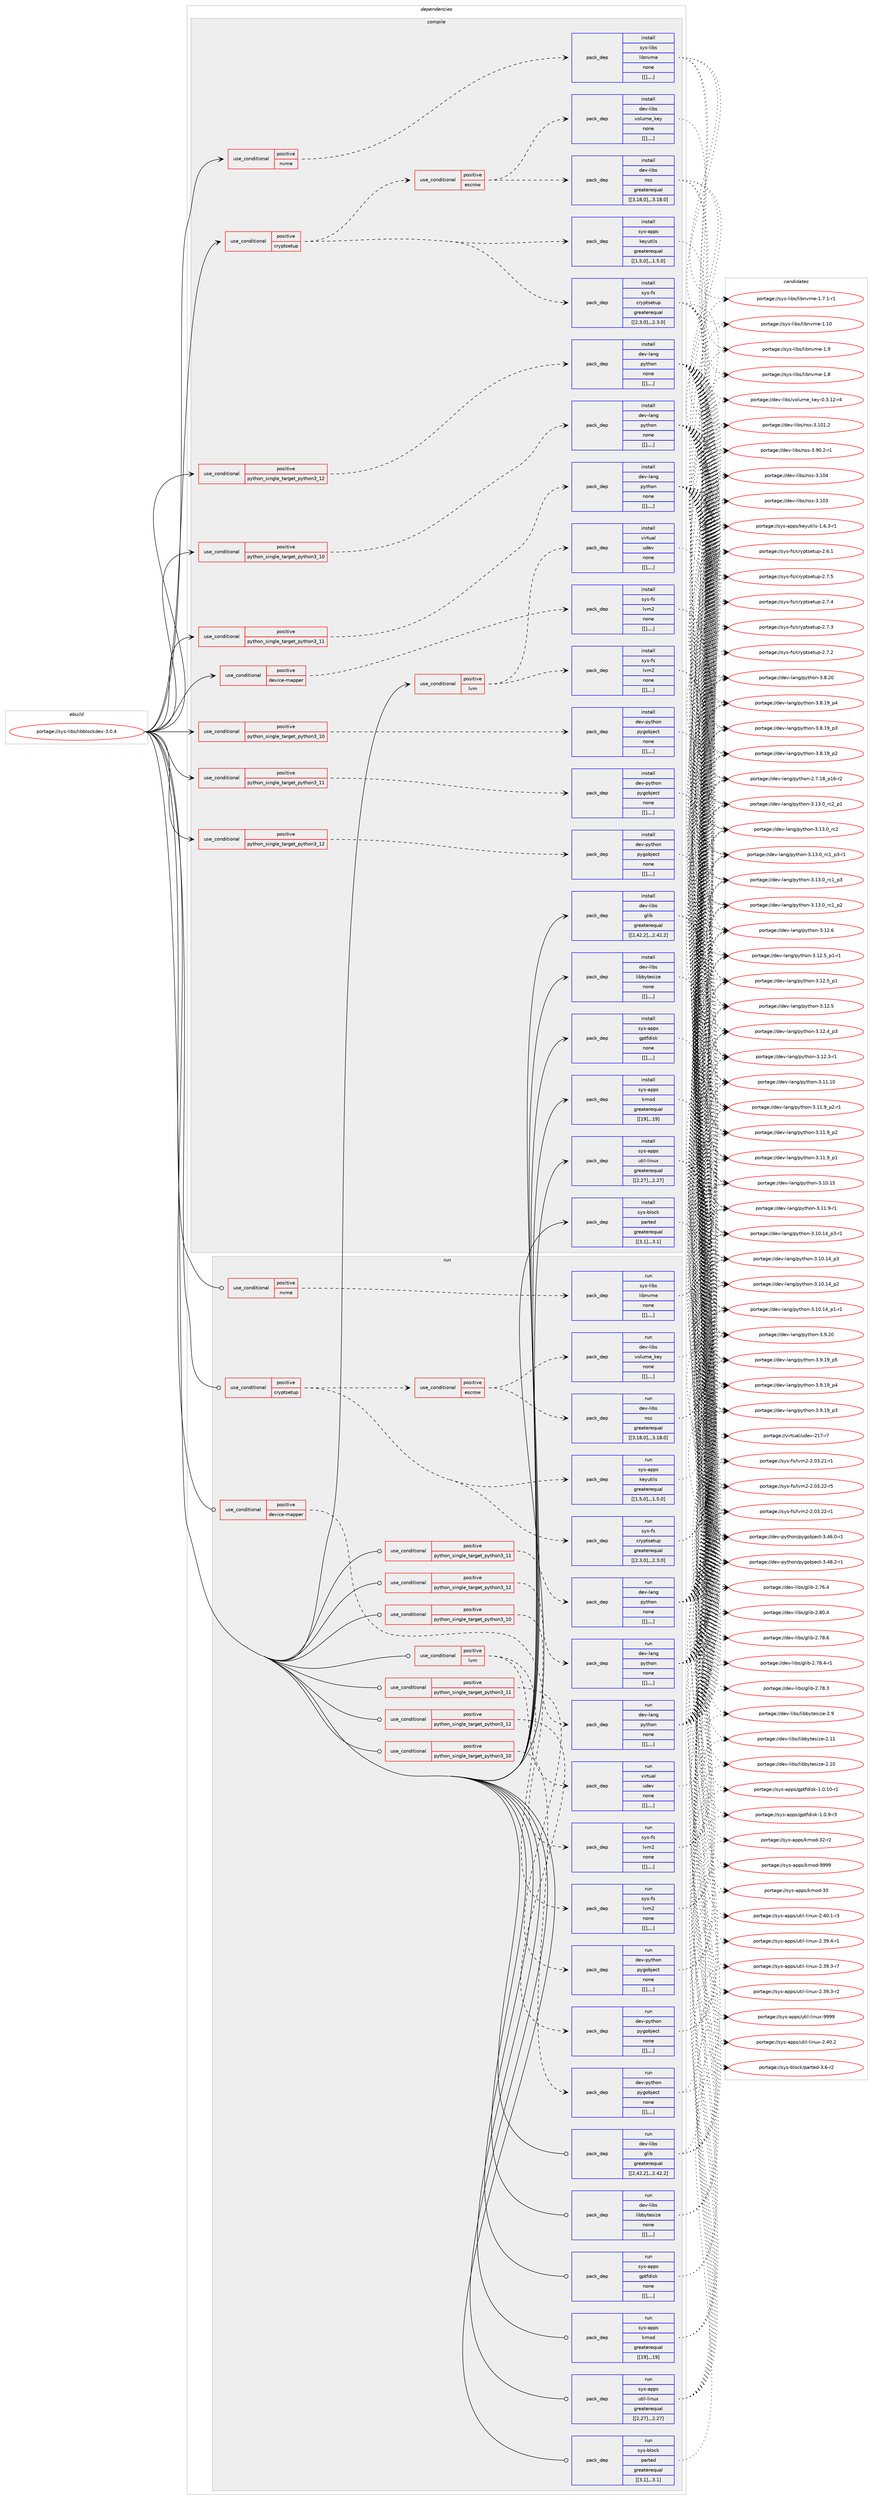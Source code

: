 digraph prolog {

# *************
# Graph options
# *************

newrank=true;
concentrate=true;
compound=true;
graph [rankdir=LR,fontname=Helvetica,fontsize=10,ranksep=1.5];#, ranksep=2.5, nodesep=0.2];
edge  [arrowhead=vee];
node  [fontname=Helvetica,fontsize=10];

# **********
# The ebuild
# **********

subgraph cluster_leftcol {
color=gray;
label=<<i>ebuild</i>>;
id [label="portage://sys-libs/libblockdev-3.0.4", color=red, width=4, href="../sys-libs/libblockdev-3.0.4.svg"];
}

# ****************
# The dependencies
# ****************

subgraph cluster_midcol {
color=gray;
label=<<i>dependencies</i>>;
subgraph cluster_compile {
fillcolor="#eeeeee";
style=filled;
label=<<i>compile</i>>;
subgraph cond10239 {
dependency27582 [label=<<TABLE BORDER="0" CELLBORDER="1" CELLSPACING="0" CELLPADDING="4"><TR><TD ROWSPAN="3" CELLPADDING="10">use_conditional</TD></TR><TR><TD>positive</TD></TR><TR><TD>cryptsetup</TD></TR></TABLE>>, shape=none, color=red];
subgraph cond10240 {
dependency27583 [label=<<TABLE BORDER="0" CELLBORDER="1" CELLSPACING="0" CELLPADDING="4"><TR><TD ROWSPAN="3" CELLPADDING="10">use_conditional</TD></TR><TR><TD>positive</TD></TR><TR><TD>escrow</TD></TR></TABLE>>, shape=none, color=red];
subgraph pack17265 {
dependency27584 [label=<<TABLE BORDER="0" CELLBORDER="1" CELLSPACING="0" CELLPADDING="4" WIDTH="220"><TR><TD ROWSPAN="6" CELLPADDING="30">pack_dep</TD></TR><TR><TD WIDTH="110">install</TD></TR><TR><TD>dev-libs</TD></TR><TR><TD>nss</TD></TR><TR><TD>greaterequal</TD></TR><TR><TD>[[3,18,0],,,3.18.0]</TD></TR></TABLE>>, shape=none, color=blue];
}
dependency27583:e -> dependency27584:w [weight=20,style="dashed",arrowhead="vee"];
subgraph pack17266 {
dependency27585 [label=<<TABLE BORDER="0" CELLBORDER="1" CELLSPACING="0" CELLPADDING="4" WIDTH="220"><TR><TD ROWSPAN="6" CELLPADDING="30">pack_dep</TD></TR><TR><TD WIDTH="110">install</TD></TR><TR><TD>dev-libs</TD></TR><TR><TD>volume_key</TD></TR><TR><TD>none</TD></TR><TR><TD>[[],,,,]</TD></TR></TABLE>>, shape=none, color=blue];
}
dependency27583:e -> dependency27585:w [weight=20,style="dashed",arrowhead="vee"];
}
dependency27582:e -> dependency27583:w [weight=20,style="dashed",arrowhead="vee"];
subgraph pack17267 {
dependency27586 [label=<<TABLE BORDER="0" CELLBORDER="1" CELLSPACING="0" CELLPADDING="4" WIDTH="220"><TR><TD ROWSPAN="6" CELLPADDING="30">pack_dep</TD></TR><TR><TD WIDTH="110">install</TD></TR><TR><TD>sys-apps</TD></TR><TR><TD>keyutils</TD></TR><TR><TD>greaterequal</TD></TR><TR><TD>[[1,5,0],,,1.5.0]</TD></TR></TABLE>>, shape=none, color=blue];
}
dependency27582:e -> dependency27586:w [weight=20,style="dashed",arrowhead="vee"];
subgraph pack17268 {
dependency27587 [label=<<TABLE BORDER="0" CELLBORDER="1" CELLSPACING="0" CELLPADDING="4" WIDTH="220"><TR><TD ROWSPAN="6" CELLPADDING="30">pack_dep</TD></TR><TR><TD WIDTH="110">install</TD></TR><TR><TD>sys-fs</TD></TR><TR><TD>cryptsetup</TD></TR><TR><TD>greaterequal</TD></TR><TR><TD>[[2,3,0],,,2.3.0]</TD></TR></TABLE>>, shape=none, color=blue];
}
dependency27582:e -> dependency27587:w [weight=20,style="dashed",arrowhead="vee"];
}
id:e -> dependency27582:w [weight=20,style="solid",arrowhead="vee"];
subgraph cond10241 {
dependency27588 [label=<<TABLE BORDER="0" CELLBORDER="1" CELLSPACING="0" CELLPADDING="4"><TR><TD ROWSPAN="3" CELLPADDING="10">use_conditional</TD></TR><TR><TD>positive</TD></TR><TR><TD>device-mapper</TD></TR></TABLE>>, shape=none, color=red];
subgraph pack17269 {
dependency27589 [label=<<TABLE BORDER="0" CELLBORDER="1" CELLSPACING="0" CELLPADDING="4" WIDTH="220"><TR><TD ROWSPAN="6" CELLPADDING="30">pack_dep</TD></TR><TR><TD WIDTH="110">install</TD></TR><TR><TD>sys-fs</TD></TR><TR><TD>lvm2</TD></TR><TR><TD>none</TD></TR><TR><TD>[[],,,,]</TD></TR></TABLE>>, shape=none, color=blue];
}
dependency27588:e -> dependency27589:w [weight=20,style="dashed",arrowhead="vee"];
}
id:e -> dependency27588:w [weight=20,style="solid",arrowhead="vee"];
subgraph cond10242 {
dependency27590 [label=<<TABLE BORDER="0" CELLBORDER="1" CELLSPACING="0" CELLPADDING="4"><TR><TD ROWSPAN="3" CELLPADDING="10">use_conditional</TD></TR><TR><TD>positive</TD></TR><TR><TD>lvm</TD></TR></TABLE>>, shape=none, color=red];
subgraph pack17270 {
dependency27591 [label=<<TABLE BORDER="0" CELLBORDER="1" CELLSPACING="0" CELLPADDING="4" WIDTH="220"><TR><TD ROWSPAN="6" CELLPADDING="30">pack_dep</TD></TR><TR><TD WIDTH="110">install</TD></TR><TR><TD>sys-fs</TD></TR><TR><TD>lvm2</TD></TR><TR><TD>none</TD></TR><TR><TD>[[],,,,]</TD></TR></TABLE>>, shape=none, color=blue];
}
dependency27590:e -> dependency27591:w [weight=20,style="dashed",arrowhead="vee"];
subgraph pack17271 {
dependency27592 [label=<<TABLE BORDER="0" CELLBORDER="1" CELLSPACING="0" CELLPADDING="4" WIDTH="220"><TR><TD ROWSPAN="6" CELLPADDING="30">pack_dep</TD></TR><TR><TD WIDTH="110">install</TD></TR><TR><TD>virtual</TD></TR><TR><TD>udev</TD></TR><TR><TD>none</TD></TR><TR><TD>[[],,,,]</TD></TR></TABLE>>, shape=none, color=blue];
}
dependency27590:e -> dependency27592:w [weight=20,style="dashed",arrowhead="vee"];
}
id:e -> dependency27590:w [weight=20,style="solid",arrowhead="vee"];
subgraph cond10243 {
dependency27593 [label=<<TABLE BORDER="0" CELLBORDER="1" CELLSPACING="0" CELLPADDING="4"><TR><TD ROWSPAN="3" CELLPADDING="10">use_conditional</TD></TR><TR><TD>positive</TD></TR><TR><TD>nvme</TD></TR></TABLE>>, shape=none, color=red];
subgraph pack17272 {
dependency27594 [label=<<TABLE BORDER="0" CELLBORDER="1" CELLSPACING="0" CELLPADDING="4" WIDTH="220"><TR><TD ROWSPAN="6" CELLPADDING="30">pack_dep</TD></TR><TR><TD WIDTH="110">install</TD></TR><TR><TD>sys-libs</TD></TR><TR><TD>libnvme</TD></TR><TR><TD>none</TD></TR><TR><TD>[[],,,,]</TD></TR></TABLE>>, shape=none, color=blue];
}
dependency27593:e -> dependency27594:w [weight=20,style="dashed",arrowhead="vee"];
}
id:e -> dependency27593:w [weight=20,style="solid",arrowhead="vee"];
subgraph cond10244 {
dependency27595 [label=<<TABLE BORDER="0" CELLBORDER="1" CELLSPACING="0" CELLPADDING="4"><TR><TD ROWSPAN="3" CELLPADDING="10">use_conditional</TD></TR><TR><TD>positive</TD></TR><TR><TD>python_single_target_python3_10</TD></TR></TABLE>>, shape=none, color=red];
subgraph pack17273 {
dependency27596 [label=<<TABLE BORDER="0" CELLBORDER="1" CELLSPACING="0" CELLPADDING="4" WIDTH="220"><TR><TD ROWSPAN="6" CELLPADDING="30">pack_dep</TD></TR><TR><TD WIDTH="110">install</TD></TR><TR><TD>dev-lang</TD></TR><TR><TD>python</TD></TR><TR><TD>none</TD></TR><TR><TD>[[],,,,]</TD></TR></TABLE>>, shape=none, color=blue];
}
dependency27595:e -> dependency27596:w [weight=20,style="dashed",arrowhead="vee"];
}
id:e -> dependency27595:w [weight=20,style="solid",arrowhead="vee"];
subgraph cond10245 {
dependency27597 [label=<<TABLE BORDER="0" CELLBORDER="1" CELLSPACING="0" CELLPADDING="4"><TR><TD ROWSPAN="3" CELLPADDING="10">use_conditional</TD></TR><TR><TD>positive</TD></TR><TR><TD>python_single_target_python3_10</TD></TR></TABLE>>, shape=none, color=red];
subgraph pack17274 {
dependency27598 [label=<<TABLE BORDER="0" CELLBORDER="1" CELLSPACING="0" CELLPADDING="4" WIDTH="220"><TR><TD ROWSPAN="6" CELLPADDING="30">pack_dep</TD></TR><TR><TD WIDTH="110">install</TD></TR><TR><TD>dev-python</TD></TR><TR><TD>pygobject</TD></TR><TR><TD>none</TD></TR><TR><TD>[[],,,,]</TD></TR></TABLE>>, shape=none, color=blue];
}
dependency27597:e -> dependency27598:w [weight=20,style="dashed",arrowhead="vee"];
}
id:e -> dependency27597:w [weight=20,style="solid",arrowhead="vee"];
subgraph cond10246 {
dependency27599 [label=<<TABLE BORDER="0" CELLBORDER="1" CELLSPACING="0" CELLPADDING="4"><TR><TD ROWSPAN="3" CELLPADDING="10">use_conditional</TD></TR><TR><TD>positive</TD></TR><TR><TD>python_single_target_python3_11</TD></TR></TABLE>>, shape=none, color=red];
subgraph pack17275 {
dependency27600 [label=<<TABLE BORDER="0" CELLBORDER="1" CELLSPACING="0" CELLPADDING="4" WIDTH="220"><TR><TD ROWSPAN="6" CELLPADDING="30">pack_dep</TD></TR><TR><TD WIDTH="110">install</TD></TR><TR><TD>dev-lang</TD></TR><TR><TD>python</TD></TR><TR><TD>none</TD></TR><TR><TD>[[],,,,]</TD></TR></TABLE>>, shape=none, color=blue];
}
dependency27599:e -> dependency27600:w [weight=20,style="dashed",arrowhead="vee"];
}
id:e -> dependency27599:w [weight=20,style="solid",arrowhead="vee"];
subgraph cond10247 {
dependency27601 [label=<<TABLE BORDER="0" CELLBORDER="1" CELLSPACING="0" CELLPADDING="4"><TR><TD ROWSPAN="3" CELLPADDING="10">use_conditional</TD></TR><TR><TD>positive</TD></TR><TR><TD>python_single_target_python3_11</TD></TR></TABLE>>, shape=none, color=red];
subgraph pack17276 {
dependency27602 [label=<<TABLE BORDER="0" CELLBORDER="1" CELLSPACING="0" CELLPADDING="4" WIDTH="220"><TR><TD ROWSPAN="6" CELLPADDING="30">pack_dep</TD></TR><TR><TD WIDTH="110">install</TD></TR><TR><TD>dev-python</TD></TR><TR><TD>pygobject</TD></TR><TR><TD>none</TD></TR><TR><TD>[[],,,,]</TD></TR></TABLE>>, shape=none, color=blue];
}
dependency27601:e -> dependency27602:w [weight=20,style="dashed",arrowhead="vee"];
}
id:e -> dependency27601:w [weight=20,style="solid",arrowhead="vee"];
subgraph cond10248 {
dependency27603 [label=<<TABLE BORDER="0" CELLBORDER="1" CELLSPACING="0" CELLPADDING="4"><TR><TD ROWSPAN="3" CELLPADDING="10">use_conditional</TD></TR><TR><TD>positive</TD></TR><TR><TD>python_single_target_python3_12</TD></TR></TABLE>>, shape=none, color=red];
subgraph pack17277 {
dependency27604 [label=<<TABLE BORDER="0" CELLBORDER="1" CELLSPACING="0" CELLPADDING="4" WIDTH="220"><TR><TD ROWSPAN="6" CELLPADDING="30">pack_dep</TD></TR><TR><TD WIDTH="110">install</TD></TR><TR><TD>dev-lang</TD></TR><TR><TD>python</TD></TR><TR><TD>none</TD></TR><TR><TD>[[],,,,]</TD></TR></TABLE>>, shape=none, color=blue];
}
dependency27603:e -> dependency27604:w [weight=20,style="dashed",arrowhead="vee"];
}
id:e -> dependency27603:w [weight=20,style="solid",arrowhead="vee"];
subgraph cond10249 {
dependency27605 [label=<<TABLE BORDER="0" CELLBORDER="1" CELLSPACING="0" CELLPADDING="4"><TR><TD ROWSPAN="3" CELLPADDING="10">use_conditional</TD></TR><TR><TD>positive</TD></TR><TR><TD>python_single_target_python3_12</TD></TR></TABLE>>, shape=none, color=red];
subgraph pack17278 {
dependency27606 [label=<<TABLE BORDER="0" CELLBORDER="1" CELLSPACING="0" CELLPADDING="4" WIDTH="220"><TR><TD ROWSPAN="6" CELLPADDING="30">pack_dep</TD></TR><TR><TD WIDTH="110">install</TD></TR><TR><TD>dev-python</TD></TR><TR><TD>pygobject</TD></TR><TR><TD>none</TD></TR><TR><TD>[[],,,,]</TD></TR></TABLE>>, shape=none, color=blue];
}
dependency27605:e -> dependency27606:w [weight=20,style="dashed",arrowhead="vee"];
}
id:e -> dependency27605:w [weight=20,style="solid",arrowhead="vee"];
subgraph pack17279 {
dependency27607 [label=<<TABLE BORDER="0" CELLBORDER="1" CELLSPACING="0" CELLPADDING="4" WIDTH="220"><TR><TD ROWSPAN="6" CELLPADDING="30">pack_dep</TD></TR><TR><TD WIDTH="110">install</TD></TR><TR><TD>dev-libs</TD></TR><TR><TD>glib</TD></TR><TR><TD>greaterequal</TD></TR><TR><TD>[[2,42,2],,,2.42.2]</TD></TR></TABLE>>, shape=none, color=blue];
}
id:e -> dependency27607:w [weight=20,style="solid",arrowhead="vee"];
subgraph pack17280 {
dependency27608 [label=<<TABLE BORDER="0" CELLBORDER="1" CELLSPACING="0" CELLPADDING="4" WIDTH="220"><TR><TD ROWSPAN="6" CELLPADDING="30">pack_dep</TD></TR><TR><TD WIDTH="110">install</TD></TR><TR><TD>dev-libs</TD></TR><TR><TD>libbytesize</TD></TR><TR><TD>none</TD></TR><TR><TD>[[],,,,]</TD></TR></TABLE>>, shape=none, color=blue];
}
id:e -> dependency27608:w [weight=20,style="solid",arrowhead="vee"];
subgraph pack17281 {
dependency27609 [label=<<TABLE BORDER="0" CELLBORDER="1" CELLSPACING="0" CELLPADDING="4" WIDTH="220"><TR><TD ROWSPAN="6" CELLPADDING="30">pack_dep</TD></TR><TR><TD WIDTH="110">install</TD></TR><TR><TD>sys-apps</TD></TR><TR><TD>gptfdisk</TD></TR><TR><TD>none</TD></TR><TR><TD>[[],,,,]</TD></TR></TABLE>>, shape=none, color=blue];
}
id:e -> dependency27609:w [weight=20,style="solid",arrowhead="vee"];
subgraph pack17282 {
dependency27610 [label=<<TABLE BORDER="0" CELLBORDER="1" CELLSPACING="0" CELLPADDING="4" WIDTH="220"><TR><TD ROWSPAN="6" CELLPADDING="30">pack_dep</TD></TR><TR><TD WIDTH="110">install</TD></TR><TR><TD>sys-apps</TD></TR><TR><TD>kmod</TD></TR><TR><TD>greaterequal</TD></TR><TR><TD>[[19],,,19]</TD></TR></TABLE>>, shape=none, color=blue];
}
id:e -> dependency27610:w [weight=20,style="solid",arrowhead="vee"];
subgraph pack17283 {
dependency27611 [label=<<TABLE BORDER="0" CELLBORDER="1" CELLSPACING="0" CELLPADDING="4" WIDTH="220"><TR><TD ROWSPAN="6" CELLPADDING="30">pack_dep</TD></TR><TR><TD WIDTH="110">install</TD></TR><TR><TD>sys-apps</TD></TR><TR><TD>util-linux</TD></TR><TR><TD>greaterequal</TD></TR><TR><TD>[[2,27],,,2.27]</TD></TR></TABLE>>, shape=none, color=blue];
}
id:e -> dependency27611:w [weight=20,style="solid",arrowhead="vee"];
subgraph pack17284 {
dependency27612 [label=<<TABLE BORDER="0" CELLBORDER="1" CELLSPACING="0" CELLPADDING="4" WIDTH="220"><TR><TD ROWSPAN="6" CELLPADDING="30">pack_dep</TD></TR><TR><TD WIDTH="110">install</TD></TR><TR><TD>sys-block</TD></TR><TR><TD>parted</TD></TR><TR><TD>greaterequal</TD></TR><TR><TD>[[3,1],,,3.1]</TD></TR></TABLE>>, shape=none, color=blue];
}
id:e -> dependency27612:w [weight=20,style="solid",arrowhead="vee"];
}
subgraph cluster_compileandrun {
fillcolor="#eeeeee";
style=filled;
label=<<i>compile and run</i>>;
}
subgraph cluster_run {
fillcolor="#eeeeee";
style=filled;
label=<<i>run</i>>;
subgraph cond10250 {
dependency27613 [label=<<TABLE BORDER="0" CELLBORDER="1" CELLSPACING="0" CELLPADDING="4"><TR><TD ROWSPAN="3" CELLPADDING="10">use_conditional</TD></TR><TR><TD>positive</TD></TR><TR><TD>cryptsetup</TD></TR></TABLE>>, shape=none, color=red];
subgraph cond10251 {
dependency27614 [label=<<TABLE BORDER="0" CELLBORDER="1" CELLSPACING="0" CELLPADDING="4"><TR><TD ROWSPAN="3" CELLPADDING="10">use_conditional</TD></TR><TR><TD>positive</TD></TR><TR><TD>escrow</TD></TR></TABLE>>, shape=none, color=red];
subgraph pack17285 {
dependency27615 [label=<<TABLE BORDER="0" CELLBORDER="1" CELLSPACING="0" CELLPADDING="4" WIDTH="220"><TR><TD ROWSPAN="6" CELLPADDING="30">pack_dep</TD></TR><TR><TD WIDTH="110">run</TD></TR><TR><TD>dev-libs</TD></TR><TR><TD>nss</TD></TR><TR><TD>greaterequal</TD></TR><TR><TD>[[3,18,0],,,3.18.0]</TD></TR></TABLE>>, shape=none, color=blue];
}
dependency27614:e -> dependency27615:w [weight=20,style="dashed",arrowhead="vee"];
subgraph pack17286 {
dependency27616 [label=<<TABLE BORDER="0" CELLBORDER="1" CELLSPACING="0" CELLPADDING="4" WIDTH="220"><TR><TD ROWSPAN="6" CELLPADDING="30">pack_dep</TD></TR><TR><TD WIDTH="110">run</TD></TR><TR><TD>dev-libs</TD></TR><TR><TD>volume_key</TD></TR><TR><TD>none</TD></TR><TR><TD>[[],,,,]</TD></TR></TABLE>>, shape=none, color=blue];
}
dependency27614:e -> dependency27616:w [weight=20,style="dashed",arrowhead="vee"];
}
dependency27613:e -> dependency27614:w [weight=20,style="dashed",arrowhead="vee"];
subgraph pack17287 {
dependency27617 [label=<<TABLE BORDER="0" CELLBORDER="1" CELLSPACING="0" CELLPADDING="4" WIDTH="220"><TR><TD ROWSPAN="6" CELLPADDING="30">pack_dep</TD></TR><TR><TD WIDTH="110">run</TD></TR><TR><TD>sys-apps</TD></TR><TR><TD>keyutils</TD></TR><TR><TD>greaterequal</TD></TR><TR><TD>[[1,5,0],,,1.5.0]</TD></TR></TABLE>>, shape=none, color=blue];
}
dependency27613:e -> dependency27617:w [weight=20,style="dashed",arrowhead="vee"];
subgraph pack17288 {
dependency27618 [label=<<TABLE BORDER="0" CELLBORDER="1" CELLSPACING="0" CELLPADDING="4" WIDTH="220"><TR><TD ROWSPAN="6" CELLPADDING="30">pack_dep</TD></TR><TR><TD WIDTH="110">run</TD></TR><TR><TD>sys-fs</TD></TR><TR><TD>cryptsetup</TD></TR><TR><TD>greaterequal</TD></TR><TR><TD>[[2,3,0],,,2.3.0]</TD></TR></TABLE>>, shape=none, color=blue];
}
dependency27613:e -> dependency27618:w [weight=20,style="dashed",arrowhead="vee"];
}
id:e -> dependency27613:w [weight=20,style="solid",arrowhead="odot"];
subgraph cond10252 {
dependency27619 [label=<<TABLE BORDER="0" CELLBORDER="1" CELLSPACING="0" CELLPADDING="4"><TR><TD ROWSPAN="3" CELLPADDING="10">use_conditional</TD></TR><TR><TD>positive</TD></TR><TR><TD>device-mapper</TD></TR></TABLE>>, shape=none, color=red];
subgraph pack17289 {
dependency27620 [label=<<TABLE BORDER="0" CELLBORDER="1" CELLSPACING="0" CELLPADDING="4" WIDTH="220"><TR><TD ROWSPAN="6" CELLPADDING="30">pack_dep</TD></TR><TR><TD WIDTH="110">run</TD></TR><TR><TD>sys-fs</TD></TR><TR><TD>lvm2</TD></TR><TR><TD>none</TD></TR><TR><TD>[[],,,,]</TD></TR></TABLE>>, shape=none, color=blue];
}
dependency27619:e -> dependency27620:w [weight=20,style="dashed",arrowhead="vee"];
}
id:e -> dependency27619:w [weight=20,style="solid",arrowhead="odot"];
subgraph cond10253 {
dependency27621 [label=<<TABLE BORDER="0" CELLBORDER="1" CELLSPACING="0" CELLPADDING="4"><TR><TD ROWSPAN="3" CELLPADDING="10">use_conditional</TD></TR><TR><TD>positive</TD></TR><TR><TD>lvm</TD></TR></TABLE>>, shape=none, color=red];
subgraph pack17290 {
dependency27622 [label=<<TABLE BORDER="0" CELLBORDER="1" CELLSPACING="0" CELLPADDING="4" WIDTH="220"><TR><TD ROWSPAN="6" CELLPADDING="30">pack_dep</TD></TR><TR><TD WIDTH="110">run</TD></TR><TR><TD>sys-fs</TD></TR><TR><TD>lvm2</TD></TR><TR><TD>none</TD></TR><TR><TD>[[],,,,]</TD></TR></TABLE>>, shape=none, color=blue];
}
dependency27621:e -> dependency27622:w [weight=20,style="dashed",arrowhead="vee"];
subgraph pack17291 {
dependency27623 [label=<<TABLE BORDER="0" CELLBORDER="1" CELLSPACING="0" CELLPADDING="4" WIDTH="220"><TR><TD ROWSPAN="6" CELLPADDING="30">pack_dep</TD></TR><TR><TD WIDTH="110">run</TD></TR><TR><TD>virtual</TD></TR><TR><TD>udev</TD></TR><TR><TD>none</TD></TR><TR><TD>[[],,,,]</TD></TR></TABLE>>, shape=none, color=blue];
}
dependency27621:e -> dependency27623:w [weight=20,style="dashed",arrowhead="vee"];
}
id:e -> dependency27621:w [weight=20,style="solid",arrowhead="odot"];
subgraph cond10254 {
dependency27624 [label=<<TABLE BORDER="0" CELLBORDER="1" CELLSPACING="0" CELLPADDING="4"><TR><TD ROWSPAN="3" CELLPADDING="10">use_conditional</TD></TR><TR><TD>positive</TD></TR><TR><TD>nvme</TD></TR></TABLE>>, shape=none, color=red];
subgraph pack17292 {
dependency27625 [label=<<TABLE BORDER="0" CELLBORDER="1" CELLSPACING="0" CELLPADDING="4" WIDTH="220"><TR><TD ROWSPAN="6" CELLPADDING="30">pack_dep</TD></TR><TR><TD WIDTH="110">run</TD></TR><TR><TD>sys-libs</TD></TR><TR><TD>libnvme</TD></TR><TR><TD>none</TD></TR><TR><TD>[[],,,,]</TD></TR></TABLE>>, shape=none, color=blue];
}
dependency27624:e -> dependency27625:w [weight=20,style="dashed",arrowhead="vee"];
}
id:e -> dependency27624:w [weight=20,style="solid",arrowhead="odot"];
subgraph cond10255 {
dependency27626 [label=<<TABLE BORDER="0" CELLBORDER="1" CELLSPACING="0" CELLPADDING="4"><TR><TD ROWSPAN="3" CELLPADDING="10">use_conditional</TD></TR><TR><TD>positive</TD></TR><TR><TD>python_single_target_python3_10</TD></TR></TABLE>>, shape=none, color=red];
subgraph pack17293 {
dependency27627 [label=<<TABLE BORDER="0" CELLBORDER="1" CELLSPACING="0" CELLPADDING="4" WIDTH="220"><TR><TD ROWSPAN="6" CELLPADDING="30">pack_dep</TD></TR><TR><TD WIDTH="110">run</TD></TR><TR><TD>dev-lang</TD></TR><TR><TD>python</TD></TR><TR><TD>none</TD></TR><TR><TD>[[],,,,]</TD></TR></TABLE>>, shape=none, color=blue];
}
dependency27626:e -> dependency27627:w [weight=20,style="dashed",arrowhead="vee"];
}
id:e -> dependency27626:w [weight=20,style="solid",arrowhead="odot"];
subgraph cond10256 {
dependency27628 [label=<<TABLE BORDER="0" CELLBORDER="1" CELLSPACING="0" CELLPADDING="4"><TR><TD ROWSPAN="3" CELLPADDING="10">use_conditional</TD></TR><TR><TD>positive</TD></TR><TR><TD>python_single_target_python3_10</TD></TR></TABLE>>, shape=none, color=red];
subgraph pack17294 {
dependency27629 [label=<<TABLE BORDER="0" CELLBORDER="1" CELLSPACING="0" CELLPADDING="4" WIDTH="220"><TR><TD ROWSPAN="6" CELLPADDING="30">pack_dep</TD></TR><TR><TD WIDTH="110">run</TD></TR><TR><TD>dev-python</TD></TR><TR><TD>pygobject</TD></TR><TR><TD>none</TD></TR><TR><TD>[[],,,,]</TD></TR></TABLE>>, shape=none, color=blue];
}
dependency27628:e -> dependency27629:w [weight=20,style="dashed",arrowhead="vee"];
}
id:e -> dependency27628:w [weight=20,style="solid",arrowhead="odot"];
subgraph cond10257 {
dependency27630 [label=<<TABLE BORDER="0" CELLBORDER="1" CELLSPACING="0" CELLPADDING="4"><TR><TD ROWSPAN="3" CELLPADDING="10">use_conditional</TD></TR><TR><TD>positive</TD></TR><TR><TD>python_single_target_python3_11</TD></TR></TABLE>>, shape=none, color=red];
subgraph pack17295 {
dependency27631 [label=<<TABLE BORDER="0" CELLBORDER="1" CELLSPACING="0" CELLPADDING="4" WIDTH="220"><TR><TD ROWSPAN="6" CELLPADDING="30">pack_dep</TD></TR><TR><TD WIDTH="110">run</TD></TR><TR><TD>dev-lang</TD></TR><TR><TD>python</TD></TR><TR><TD>none</TD></TR><TR><TD>[[],,,,]</TD></TR></TABLE>>, shape=none, color=blue];
}
dependency27630:e -> dependency27631:w [weight=20,style="dashed",arrowhead="vee"];
}
id:e -> dependency27630:w [weight=20,style="solid",arrowhead="odot"];
subgraph cond10258 {
dependency27632 [label=<<TABLE BORDER="0" CELLBORDER="1" CELLSPACING="0" CELLPADDING="4"><TR><TD ROWSPAN="3" CELLPADDING="10">use_conditional</TD></TR><TR><TD>positive</TD></TR><TR><TD>python_single_target_python3_11</TD></TR></TABLE>>, shape=none, color=red];
subgraph pack17296 {
dependency27633 [label=<<TABLE BORDER="0" CELLBORDER="1" CELLSPACING="0" CELLPADDING="4" WIDTH="220"><TR><TD ROWSPAN="6" CELLPADDING="30">pack_dep</TD></TR><TR><TD WIDTH="110">run</TD></TR><TR><TD>dev-python</TD></TR><TR><TD>pygobject</TD></TR><TR><TD>none</TD></TR><TR><TD>[[],,,,]</TD></TR></TABLE>>, shape=none, color=blue];
}
dependency27632:e -> dependency27633:w [weight=20,style="dashed",arrowhead="vee"];
}
id:e -> dependency27632:w [weight=20,style="solid",arrowhead="odot"];
subgraph cond10259 {
dependency27634 [label=<<TABLE BORDER="0" CELLBORDER="1" CELLSPACING="0" CELLPADDING="4"><TR><TD ROWSPAN="3" CELLPADDING="10">use_conditional</TD></TR><TR><TD>positive</TD></TR><TR><TD>python_single_target_python3_12</TD></TR></TABLE>>, shape=none, color=red];
subgraph pack17297 {
dependency27635 [label=<<TABLE BORDER="0" CELLBORDER="1" CELLSPACING="0" CELLPADDING="4" WIDTH="220"><TR><TD ROWSPAN="6" CELLPADDING="30">pack_dep</TD></TR><TR><TD WIDTH="110">run</TD></TR><TR><TD>dev-lang</TD></TR><TR><TD>python</TD></TR><TR><TD>none</TD></TR><TR><TD>[[],,,,]</TD></TR></TABLE>>, shape=none, color=blue];
}
dependency27634:e -> dependency27635:w [weight=20,style="dashed",arrowhead="vee"];
}
id:e -> dependency27634:w [weight=20,style="solid",arrowhead="odot"];
subgraph cond10260 {
dependency27636 [label=<<TABLE BORDER="0" CELLBORDER="1" CELLSPACING="0" CELLPADDING="4"><TR><TD ROWSPAN="3" CELLPADDING="10">use_conditional</TD></TR><TR><TD>positive</TD></TR><TR><TD>python_single_target_python3_12</TD></TR></TABLE>>, shape=none, color=red];
subgraph pack17298 {
dependency27637 [label=<<TABLE BORDER="0" CELLBORDER="1" CELLSPACING="0" CELLPADDING="4" WIDTH="220"><TR><TD ROWSPAN="6" CELLPADDING="30">pack_dep</TD></TR><TR><TD WIDTH="110">run</TD></TR><TR><TD>dev-python</TD></TR><TR><TD>pygobject</TD></TR><TR><TD>none</TD></TR><TR><TD>[[],,,,]</TD></TR></TABLE>>, shape=none, color=blue];
}
dependency27636:e -> dependency27637:w [weight=20,style="dashed",arrowhead="vee"];
}
id:e -> dependency27636:w [weight=20,style="solid",arrowhead="odot"];
subgraph pack17299 {
dependency27638 [label=<<TABLE BORDER="0" CELLBORDER="1" CELLSPACING="0" CELLPADDING="4" WIDTH="220"><TR><TD ROWSPAN="6" CELLPADDING="30">pack_dep</TD></TR><TR><TD WIDTH="110">run</TD></TR><TR><TD>dev-libs</TD></TR><TR><TD>glib</TD></TR><TR><TD>greaterequal</TD></TR><TR><TD>[[2,42,2],,,2.42.2]</TD></TR></TABLE>>, shape=none, color=blue];
}
id:e -> dependency27638:w [weight=20,style="solid",arrowhead="odot"];
subgraph pack17300 {
dependency27639 [label=<<TABLE BORDER="0" CELLBORDER="1" CELLSPACING="0" CELLPADDING="4" WIDTH="220"><TR><TD ROWSPAN="6" CELLPADDING="30">pack_dep</TD></TR><TR><TD WIDTH="110">run</TD></TR><TR><TD>dev-libs</TD></TR><TR><TD>libbytesize</TD></TR><TR><TD>none</TD></TR><TR><TD>[[],,,,]</TD></TR></TABLE>>, shape=none, color=blue];
}
id:e -> dependency27639:w [weight=20,style="solid",arrowhead="odot"];
subgraph pack17301 {
dependency27640 [label=<<TABLE BORDER="0" CELLBORDER="1" CELLSPACING="0" CELLPADDING="4" WIDTH="220"><TR><TD ROWSPAN="6" CELLPADDING="30">pack_dep</TD></TR><TR><TD WIDTH="110">run</TD></TR><TR><TD>sys-apps</TD></TR><TR><TD>gptfdisk</TD></TR><TR><TD>none</TD></TR><TR><TD>[[],,,,]</TD></TR></TABLE>>, shape=none, color=blue];
}
id:e -> dependency27640:w [weight=20,style="solid",arrowhead="odot"];
subgraph pack17302 {
dependency27641 [label=<<TABLE BORDER="0" CELLBORDER="1" CELLSPACING="0" CELLPADDING="4" WIDTH="220"><TR><TD ROWSPAN="6" CELLPADDING="30">pack_dep</TD></TR><TR><TD WIDTH="110">run</TD></TR><TR><TD>sys-apps</TD></TR><TR><TD>kmod</TD></TR><TR><TD>greaterequal</TD></TR><TR><TD>[[19],,,19]</TD></TR></TABLE>>, shape=none, color=blue];
}
id:e -> dependency27641:w [weight=20,style="solid",arrowhead="odot"];
subgraph pack17303 {
dependency27642 [label=<<TABLE BORDER="0" CELLBORDER="1" CELLSPACING="0" CELLPADDING="4" WIDTH="220"><TR><TD ROWSPAN="6" CELLPADDING="30">pack_dep</TD></TR><TR><TD WIDTH="110">run</TD></TR><TR><TD>sys-apps</TD></TR><TR><TD>util-linux</TD></TR><TR><TD>greaterequal</TD></TR><TR><TD>[[2,27],,,2.27]</TD></TR></TABLE>>, shape=none, color=blue];
}
id:e -> dependency27642:w [weight=20,style="solid",arrowhead="odot"];
subgraph pack17304 {
dependency27643 [label=<<TABLE BORDER="0" CELLBORDER="1" CELLSPACING="0" CELLPADDING="4" WIDTH="220"><TR><TD ROWSPAN="6" CELLPADDING="30">pack_dep</TD></TR><TR><TD WIDTH="110">run</TD></TR><TR><TD>sys-block</TD></TR><TR><TD>parted</TD></TR><TR><TD>greaterequal</TD></TR><TR><TD>[[3,1],,,3.1]</TD></TR></TABLE>>, shape=none, color=blue];
}
id:e -> dependency27643:w [weight=20,style="solid",arrowhead="odot"];
}
}

# **************
# The candidates
# **************

subgraph cluster_choices {
rank=same;
color=gray;
label=<<i>candidates</i>>;

subgraph choice17265 {
color=black;
nodesep=1;
choice100101118451081059811547110115115455146494852 [label="portage://dev-libs/nss-3.104", color=red, width=4,href="../dev-libs/nss-3.104.svg"];
choice100101118451081059811547110115115455146494851 [label="portage://dev-libs/nss-3.103", color=red, width=4,href="../dev-libs/nss-3.103.svg"];
choice1001011184510810598115471101151154551464948494650 [label="portage://dev-libs/nss-3.101.2", color=red, width=4,href="../dev-libs/nss-3.101.2.svg"];
choice100101118451081059811547110115115455146574846504511449 [label="portage://dev-libs/nss-3.90.2-r1", color=red, width=4,href="../dev-libs/nss-3.90.2-r1.svg"];
dependency27584:e -> choice100101118451081059811547110115115455146494852:w [style=dotted,weight="100"];
dependency27584:e -> choice100101118451081059811547110115115455146494851:w [style=dotted,weight="100"];
dependency27584:e -> choice1001011184510810598115471101151154551464948494650:w [style=dotted,weight="100"];
dependency27584:e -> choice100101118451081059811547110115115455146574846504511449:w [style=dotted,weight="100"];
}
subgraph choice17266 {
color=black;
nodesep=1;
choice10010111845108105981154711811110811710910195107101121454846514649504511452 [label="portage://dev-libs/volume_key-0.3.12-r4", color=red, width=4,href="../dev-libs/volume_key-0.3.12-r4.svg"];
dependency27585:e -> choice10010111845108105981154711811110811710910195107101121454846514649504511452:w [style=dotted,weight="100"];
}
subgraph choice17267 {
color=black;
nodesep=1;
choice1151211154597112112115471071011211171161051081154549465446514511449 [label="portage://sys-apps/keyutils-1.6.3-r1", color=red, width=4,href="../sys-apps/keyutils-1.6.3-r1.svg"];
dependency27586:e -> choice1151211154597112112115471071011211171161051081154549465446514511449:w [style=dotted,weight="100"];
}
subgraph choice17268 {
color=black;
nodesep=1;
choice115121115451021154799114121112116115101116117112455046554653 [label="portage://sys-fs/cryptsetup-2.7.5", color=red, width=4,href="../sys-fs/cryptsetup-2.7.5.svg"];
choice115121115451021154799114121112116115101116117112455046554652 [label="portage://sys-fs/cryptsetup-2.7.4", color=red, width=4,href="../sys-fs/cryptsetup-2.7.4.svg"];
choice115121115451021154799114121112116115101116117112455046554651 [label="portage://sys-fs/cryptsetup-2.7.3", color=red, width=4,href="../sys-fs/cryptsetup-2.7.3.svg"];
choice115121115451021154799114121112116115101116117112455046554650 [label="portage://sys-fs/cryptsetup-2.7.2", color=red, width=4,href="../sys-fs/cryptsetup-2.7.2.svg"];
choice115121115451021154799114121112116115101116117112455046544649 [label="portage://sys-fs/cryptsetup-2.6.1", color=red, width=4,href="../sys-fs/cryptsetup-2.6.1.svg"];
dependency27587:e -> choice115121115451021154799114121112116115101116117112455046554653:w [style=dotted,weight="100"];
dependency27587:e -> choice115121115451021154799114121112116115101116117112455046554652:w [style=dotted,weight="100"];
dependency27587:e -> choice115121115451021154799114121112116115101116117112455046554651:w [style=dotted,weight="100"];
dependency27587:e -> choice115121115451021154799114121112116115101116117112455046554650:w [style=dotted,weight="100"];
dependency27587:e -> choice115121115451021154799114121112116115101116117112455046544649:w [style=dotted,weight="100"];
}
subgraph choice17269 {
color=black;
nodesep=1;
choice11512111545102115471081181095045504648514650504511453 [label="portage://sys-fs/lvm2-2.03.22-r5", color=red, width=4,href="../sys-fs/lvm2-2.03.22-r5.svg"];
choice11512111545102115471081181095045504648514650504511449 [label="portage://sys-fs/lvm2-2.03.22-r1", color=red, width=4,href="../sys-fs/lvm2-2.03.22-r1.svg"];
choice11512111545102115471081181095045504648514650494511449 [label="portage://sys-fs/lvm2-2.03.21-r1", color=red, width=4,href="../sys-fs/lvm2-2.03.21-r1.svg"];
dependency27589:e -> choice11512111545102115471081181095045504648514650504511453:w [style=dotted,weight="100"];
dependency27589:e -> choice11512111545102115471081181095045504648514650504511449:w [style=dotted,weight="100"];
dependency27589:e -> choice11512111545102115471081181095045504648514650494511449:w [style=dotted,weight="100"];
}
subgraph choice17270 {
color=black;
nodesep=1;
choice11512111545102115471081181095045504648514650504511453 [label="portage://sys-fs/lvm2-2.03.22-r5", color=red, width=4,href="../sys-fs/lvm2-2.03.22-r5.svg"];
choice11512111545102115471081181095045504648514650504511449 [label="portage://sys-fs/lvm2-2.03.22-r1", color=red, width=4,href="../sys-fs/lvm2-2.03.22-r1.svg"];
choice11512111545102115471081181095045504648514650494511449 [label="portage://sys-fs/lvm2-2.03.21-r1", color=red, width=4,href="../sys-fs/lvm2-2.03.21-r1.svg"];
dependency27591:e -> choice11512111545102115471081181095045504648514650504511453:w [style=dotted,weight="100"];
dependency27591:e -> choice11512111545102115471081181095045504648514650504511449:w [style=dotted,weight="100"];
dependency27591:e -> choice11512111545102115471081181095045504648514650494511449:w [style=dotted,weight="100"];
}
subgraph choice17271 {
color=black;
nodesep=1;
choice1181051141161179710847117100101118455049554511455 [label="portage://virtual/udev-217-r7", color=red, width=4,href="../virtual/udev-217-r7.svg"];
dependency27592:e -> choice1181051141161179710847117100101118455049554511455:w [style=dotted,weight="100"];
}
subgraph choice17272 {
color=black;
nodesep=1;
choice115121115451081059811547108105981101181091014549464948 [label="portage://sys-libs/libnvme-1.10", color=red, width=4,href="../sys-libs/libnvme-1.10.svg"];
choice1151211154510810598115471081059811011810910145494657 [label="portage://sys-libs/libnvme-1.9", color=red, width=4,href="../sys-libs/libnvme-1.9.svg"];
choice1151211154510810598115471081059811011810910145494656 [label="portage://sys-libs/libnvme-1.8", color=red, width=4,href="../sys-libs/libnvme-1.8.svg"];
choice115121115451081059811547108105981101181091014549465546494511449 [label="portage://sys-libs/libnvme-1.7.1-r1", color=red, width=4,href="../sys-libs/libnvme-1.7.1-r1.svg"];
dependency27594:e -> choice115121115451081059811547108105981101181091014549464948:w [style=dotted,weight="100"];
dependency27594:e -> choice1151211154510810598115471081059811011810910145494657:w [style=dotted,weight="100"];
dependency27594:e -> choice1151211154510810598115471081059811011810910145494656:w [style=dotted,weight="100"];
dependency27594:e -> choice115121115451081059811547108105981101181091014549465546494511449:w [style=dotted,weight="100"];
}
subgraph choice17273 {
color=black;
nodesep=1;
choice100101118451089711010347112121116104111110455146495146489511499509511249 [label="portage://dev-lang/python-3.13.0_rc2_p1", color=red, width=4,href="../dev-lang/python-3.13.0_rc2_p1.svg"];
choice10010111845108971101034711212111610411111045514649514648951149950 [label="portage://dev-lang/python-3.13.0_rc2", color=red, width=4,href="../dev-lang/python-3.13.0_rc2.svg"];
choice1001011184510897110103471121211161041111104551464951464895114994995112514511449 [label="portage://dev-lang/python-3.13.0_rc1_p3-r1", color=red, width=4,href="../dev-lang/python-3.13.0_rc1_p3-r1.svg"];
choice100101118451089711010347112121116104111110455146495146489511499499511251 [label="portage://dev-lang/python-3.13.0_rc1_p3", color=red, width=4,href="../dev-lang/python-3.13.0_rc1_p3.svg"];
choice100101118451089711010347112121116104111110455146495146489511499499511250 [label="portage://dev-lang/python-3.13.0_rc1_p2", color=red, width=4,href="../dev-lang/python-3.13.0_rc1_p2.svg"];
choice10010111845108971101034711212111610411111045514649504654 [label="portage://dev-lang/python-3.12.6", color=red, width=4,href="../dev-lang/python-3.12.6.svg"];
choice1001011184510897110103471121211161041111104551464950465395112494511449 [label="portage://dev-lang/python-3.12.5_p1-r1", color=red, width=4,href="../dev-lang/python-3.12.5_p1-r1.svg"];
choice100101118451089711010347112121116104111110455146495046539511249 [label="portage://dev-lang/python-3.12.5_p1", color=red, width=4,href="../dev-lang/python-3.12.5_p1.svg"];
choice10010111845108971101034711212111610411111045514649504653 [label="portage://dev-lang/python-3.12.5", color=red, width=4,href="../dev-lang/python-3.12.5.svg"];
choice100101118451089711010347112121116104111110455146495046529511251 [label="portage://dev-lang/python-3.12.4_p3", color=red, width=4,href="../dev-lang/python-3.12.4_p3.svg"];
choice100101118451089711010347112121116104111110455146495046514511449 [label="portage://dev-lang/python-3.12.3-r1", color=red, width=4,href="../dev-lang/python-3.12.3-r1.svg"];
choice1001011184510897110103471121211161041111104551464949464948 [label="portage://dev-lang/python-3.11.10", color=red, width=4,href="../dev-lang/python-3.11.10.svg"];
choice1001011184510897110103471121211161041111104551464949465795112504511449 [label="portage://dev-lang/python-3.11.9_p2-r1", color=red, width=4,href="../dev-lang/python-3.11.9_p2-r1.svg"];
choice100101118451089711010347112121116104111110455146494946579511250 [label="portage://dev-lang/python-3.11.9_p2", color=red, width=4,href="../dev-lang/python-3.11.9_p2.svg"];
choice100101118451089711010347112121116104111110455146494946579511249 [label="portage://dev-lang/python-3.11.9_p1", color=red, width=4,href="../dev-lang/python-3.11.9_p1.svg"];
choice100101118451089711010347112121116104111110455146494946574511449 [label="portage://dev-lang/python-3.11.9-r1", color=red, width=4,href="../dev-lang/python-3.11.9-r1.svg"];
choice1001011184510897110103471121211161041111104551464948464953 [label="portage://dev-lang/python-3.10.15", color=red, width=4,href="../dev-lang/python-3.10.15.svg"];
choice100101118451089711010347112121116104111110455146494846495295112514511449 [label="portage://dev-lang/python-3.10.14_p3-r1", color=red, width=4,href="../dev-lang/python-3.10.14_p3-r1.svg"];
choice10010111845108971101034711212111610411111045514649484649529511251 [label="portage://dev-lang/python-3.10.14_p3", color=red, width=4,href="../dev-lang/python-3.10.14_p3.svg"];
choice10010111845108971101034711212111610411111045514649484649529511250 [label="portage://dev-lang/python-3.10.14_p2", color=red, width=4,href="../dev-lang/python-3.10.14_p2.svg"];
choice100101118451089711010347112121116104111110455146494846495295112494511449 [label="portage://dev-lang/python-3.10.14_p1-r1", color=red, width=4,href="../dev-lang/python-3.10.14_p1-r1.svg"];
choice10010111845108971101034711212111610411111045514657465048 [label="portage://dev-lang/python-3.9.20", color=red, width=4,href="../dev-lang/python-3.9.20.svg"];
choice100101118451089711010347112121116104111110455146574649579511253 [label="portage://dev-lang/python-3.9.19_p5", color=red, width=4,href="../dev-lang/python-3.9.19_p5.svg"];
choice100101118451089711010347112121116104111110455146574649579511252 [label="portage://dev-lang/python-3.9.19_p4", color=red, width=4,href="../dev-lang/python-3.9.19_p4.svg"];
choice100101118451089711010347112121116104111110455146574649579511251 [label="portage://dev-lang/python-3.9.19_p3", color=red, width=4,href="../dev-lang/python-3.9.19_p3.svg"];
choice10010111845108971101034711212111610411111045514656465048 [label="portage://dev-lang/python-3.8.20", color=red, width=4,href="../dev-lang/python-3.8.20.svg"];
choice100101118451089711010347112121116104111110455146564649579511252 [label="portage://dev-lang/python-3.8.19_p4", color=red, width=4,href="../dev-lang/python-3.8.19_p4.svg"];
choice100101118451089711010347112121116104111110455146564649579511251 [label="portage://dev-lang/python-3.8.19_p3", color=red, width=4,href="../dev-lang/python-3.8.19_p3.svg"];
choice100101118451089711010347112121116104111110455146564649579511250 [label="portage://dev-lang/python-3.8.19_p2", color=red, width=4,href="../dev-lang/python-3.8.19_p2.svg"];
choice100101118451089711010347112121116104111110455046554649569511249544511450 [label="portage://dev-lang/python-2.7.18_p16-r2", color=red, width=4,href="../dev-lang/python-2.7.18_p16-r2.svg"];
dependency27596:e -> choice100101118451089711010347112121116104111110455146495146489511499509511249:w [style=dotted,weight="100"];
dependency27596:e -> choice10010111845108971101034711212111610411111045514649514648951149950:w [style=dotted,weight="100"];
dependency27596:e -> choice1001011184510897110103471121211161041111104551464951464895114994995112514511449:w [style=dotted,weight="100"];
dependency27596:e -> choice100101118451089711010347112121116104111110455146495146489511499499511251:w [style=dotted,weight="100"];
dependency27596:e -> choice100101118451089711010347112121116104111110455146495146489511499499511250:w [style=dotted,weight="100"];
dependency27596:e -> choice10010111845108971101034711212111610411111045514649504654:w [style=dotted,weight="100"];
dependency27596:e -> choice1001011184510897110103471121211161041111104551464950465395112494511449:w [style=dotted,weight="100"];
dependency27596:e -> choice100101118451089711010347112121116104111110455146495046539511249:w [style=dotted,weight="100"];
dependency27596:e -> choice10010111845108971101034711212111610411111045514649504653:w [style=dotted,weight="100"];
dependency27596:e -> choice100101118451089711010347112121116104111110455146495046529511251:w [style=dotted,weight="100"];
dependency27596:e -> choice100101118451089711010347112121116104111110455146495046514511449:w [style=dotted,weight="100"];
dependency27596:e -> choice1001011184510897110103471121211161041111104551464949464948:w [style=dotted,weight="100"];
dependency27596:e -> choice1001011184510897110103471121211161041111104551464949465795112504511449:w [style=dotted,weight="100"];
dependency27596:e -> choice100101118451089711010347112121116104111110455146494946579511250:w [style=dotted,weight="100"];
dependency27596:e -> choice100101118451089711010347112121116104111110455146494946579511249:w [style=dotted,weight="100"];
dependency27596:e -> choice100101118451089711010347112121116104111110455146494946574511449:w [style=dotted,weight="100"];
dependency27596:e -> choice1001011184510897110103471121211161041111104551464948464953:w [style=dotted,weight="100"];
dependency27596:e -> choice100101118451089711010347112121116104111110455146494846495295112514511449:w [style=dotted,weight="100"];
dependency27596:e -> choice10010111845108971101034711212111610411111045514649484649529511251:w [style=dotted,weight="100"];
dependency27596:e -> choice10010111845108971101034711212111610411111045514649484649529511250:w [style=dotted,weight="100"];
dependency27596:e -> choice100101118451089711010347112121116104111110455146494846495295112494511449:w [style=dotted,weight="100"];
dependency27596:e -> choice10010111845108971101034711212111610411111045514657465048:w [style=dotted,weight="100"];
dependency27596:e -> choice100101118451089711010347112121116104111110455146574649579511253:w [style=dotted,weight="100"];
dependency27596:e -> choice100101118451089711010347112121116104111110455146574649579511252:w [style=dotted,weight="100"];
dependency27596:e -> choice100101118451089711010347112121116104111110455146574649579511251:w [style=dotted,weight="100"];
dependency27596:e -> choice10010111845108971101034711212111610411111045514656465048:w [style=dotted,weight="100"];
dependency27596:e -> choice100101118451089711010347112121116104111110455146564649579511252:w [style=dotted,weight="100"];
dependency27596:e -> choice100101118451089711010347112121116104111110455146564649579511251:w [style=dotted,weight="100"];
dependency27596:e -> choice100101118451089711010347112121116104111110455146564649579511250:w [style=dotted,weight="100"];
dependency27596:e -> choice100101118451089711010347112121116104111110455046554649569511249544511450:w [style=dotted,weight="100"];
}
subgraph choice17274 {
color=black;
nodesep=1;
choice10010111845112121116104111110471121211031119810610199116455146525646504511449 [label="portage://dev-python/pygobject-3.48.2-r1", color=red, width=4,href="../dev-python/pygobject-3.48.2-r1.svg"];
choice10010111845112121116104111110471121211031119810610199116455146525446484511449 [label="portage://dev-python/pygobject-3.46.0-r1", color=red, width=4,href="../dev-python/pygobject-3.46.0-r1.svg"];
dependency27598:e -> choice10010111845112121116104111110471121211031119810610199116455146525646504511449:w [style=dotted,weight="100"];
dependency27598:e -> choice10010111845112121116104111110471121211031119810610199116455146525446484511449:w [style=dotted,weight="100"];
}
subgraph choice17275 {
color=black;
nodesep=1;
choice100101118451089711010347112121116104111110455146495146489511499509511249 [label="portage://dev-lang/python-3.13.0_rc2_p1", color=red, width=4,href="../dev-lang/python-3.13.0_rc2_p1.svg"];
choice10010111845108971101034711212111610411111045514649514648951149950 [label="portage://dev-lang/python-3.13.0_rc2", color=red, width=4,href="../dev-lang/python-3.13.0_rc2.svg"];
choice1001011184510897110103471121211161041111104551464951464895114994995112514511449 [label="portage://dev-lang/python-3.13.0_rc1_p3-r1", color=red, width=4,href="../dev-lang/python-3.13.0_rc1_p3-r1.svg"];
choice100101118451089711010347112121116104111110455146495146489511499499511251 [label="portage://dev-lang/python-3.13.0_rc1_p3", color=red, width=4,href="../dev-lang/python-3.13.0_rc1_p3.svg"];
choice100101118451089711010347112121116104111110455146495146489511499499511250 [label="portage://dev-lang/python-3.13.0_rc1_p2", color=red, width=4,href="../dev-lang/python-3.13.0_rc1_p2.svg"];
choice10010111845108971101034711212111610411111045514649504654 [label="portage://dev-lang/python-3.12.6", color=red, width=4,href="../dev-lang/python-3.12.6.svg"];
choice1001011184510897110103471121211161041111104551464950465395112494511449 [label="portage://dev-lang/python-3.12.5_p1-r1", color=red, width=4,href="../dev-lang/python-3.12.5_p1-r1.svg"];
choice100101118451089711010347112121116104111110455146495046539511249 [label="portage://dev-lang/python-3.12.5_p1", color=red, width=4,href="../dev-lang/python-3.12.5_p1.svg"];
choice10010111845108971101034711212111610411111045514649504653 [label="portage://dev-lang/python-3.12.5", color=red, width=4,href="../dev-lang/python-3.12.5.svg"];
choice100101118451089711010347112121116104111110455146495046529511251 [label="portage://dev-lang/python-3.12.4_p3", color=red, width=4,href="../dev-lang/python-3.12.4_p3.svg"];
choice100101118451089711010347112121116104111110455146495046514511449 [label="portage://dev-lang/python-3.12.3-r1", color=red, width=4,href="../dev-lang/python-3.12.3-r1.svg"];
choice1001011184510897110103471121211161041111104551464949464948 [label="portage://dev-lang/python-3.11.10", color=red, width=4,href="../dev-lang/python-3.11.10.svg"];
choice1001011184510897110103471121211161041111104551464949465795112504511449 [label="portage://dev-lang/python-3.11.9_p2-r1", color=red, width=4,href="../dev-lang/python-3.11.9_p2-r1.svg"];
choice100101118451089711010347112121116104111110455146494946579511250 [label="portage://dev-lang/python-3.11.9_p2", color=red, width=4,href="../dev-lang/python-3.11.9_p2.svg"];
choice100101118451089711010347112121116104111110455146494946579511249 [label="portage://dev-lang/python-3.11.9_p1", color=red, width=4,href="../dev-lang/python-3.11.9_p1.svg"];
choice100101118451089711010347112121116104111110455146494946574511449 [label="portage://dev-lang/python-3.11.9-r1", color=red, width=4,href="../dev-lang/python-3.11.9-r1.svg"];
choice1001011184510897110103471121211161041111104551464948464953 [label="portage://dev-lang/python-3.10.15", color=red, width=4,href="../dev-lang/python-3.10.15.svg"];
choice100101118451089711010347112121116104111110455146494846495295112514511449 [label="portage://dev-lang/python-3.10.14_p3-r1", color=red, width=4,href="../dev-lang/python-3.10.14_p3-r1.svg"];
choice10010111845108971101034711212111610411111045514649484649529511251 [label="portage://dev-lang/python-3.10.14_p3", color=red, width=4,href="../dev-lang/python-3.10.14_p3.svg"];
choice10010111845108971101034711212111610411111045514649484649529511250 [label="portage://dev-lang/python-3.10.14_p2", color=red, width=4,href="../dev-lang/python-3.10.14_p2.svg"];
choice100101118451089711010347112121116104111110455146494846495295112494511449 [label="portage://dev-lang/python-3.10.14_p1-r1", color=red, width=4,href="../dev-lang/python-3.10.14_p1-r1.svg"];
choice10010111845108971101034711212111610411111045514657465048 [label="portage://dev-lang/python-3.9.20", color=red, width=4,href="../dev-lang/python-3.9.20.svg"];
choice100101118451089711010347112121116104111110455146574649579511253 [label="portage://dev-lang/python-3.9.19_p5", color=red, width=4,href="../dev-lang/python-3.9.19_p5.svg"];
choice100101118451089711010347112121116104111110455146574649579511252 [label="portage://dev-lang/python-3.9.19_p4", color=red, width=4,href="../dev-lang/python-3.9.19_p4.svg"];
choice100101118451089711010347112121116104111110455146574649579511251 [label="portage://dev-lang/python-3.9.19_p3", color=red, width=4,href="../dev-lang/python-3.9.19_p3.svg"];
choice10010111845108971101034711212111610411111045514656465048 [label="portage://dev-lang/python-3.8.20", color=red, width=4,href="../dev-lang/python-3.8.20.svg"];
choice100101118451089711010347112121116104111110455146564649579511252 [label="portage://dev-lang/python-3.8.19_p4", color=red, width=4,href="../dev-lang/python-3.8.19_p4.svg"];
choice100101118451089711010347112121116104111110455146564649579511251 [label="portage://dev-lang/python-3.8.19_p3", color=red, width=4,href="../dev-lang/python-3.8.19_p3.svg"];
choice100101118451089711010347112121116104111110455146564649579511250 [label="portage://dev-lang/python-3.8.19_p2", color=red, width=4,href="../dev-lang/python-3.8.19_p2.svg"];
choice100101118451089711010347112121116104111110455046554649569511249544511450 [label="portage://dev-lang/python-2.7.18_p16-r2", color=red, width=4,href="../dev-lang/python-2.7.18_p16-r2.svg"];
dependency27600:e -> choice100101118451089711010347112121116104111110455146495146489511499509511249:w [style=dotted,weight="100"];
dependency27600:e -> choice10010111845108971101034711212111610411111045514649514648951149950:w [style=dotted,weight="100"];
dependency27600:e -> choice1001011184510897110103471121211161041111104551464951464895114994995112514511449:w [style=dotted,weight="100"];
dependency27600:e -> choice100101118451089711010347112121116104111110455146495146489511499499511251:w [style=dotted,weight="100"];
dependency27600:e -> choice100101118451089711010347112121116104111110455146495146489511499499511250:w [style=dotted,weight="100"];
dependency27600:e -> choice10010111845108971101034711212111610411111045514649504654:w [style=dotted,weight="100"];
dependency27600:e -> choice1001011184510897110103471121211161041111104551464950465395112494511449:w [style=dotted,weight="100"];
dependency27600:e -> choice100101118451089711010347112121116104111110455146495046539511249:w [style=dotted,weight="100"];
dependency27600:e -> choice10010111845108971101034711212111610411111045514649504653:w [style=dotted,weight="100"];
dependency27600:e -> choice100101118451089711010347112121116104111110455146495046529511251:w [style=dotted,weight="100"];
dependency27600:e -> choice100101118451089711010347112121116104111110455146495046514511449:w [style=dotted,weight="100"];
dependency27600:e -> choice1001011184510897110103471121211161041111104551464949464948:w [style=dotted,weight="100"];
dependency27600:e -> choice1001011184510897110103471121211161041111104551464949465795112504511449:w [style=dotted,weight="100"];
dependency27600:e -> choice100101118451089711010347112121116104111110455146494946579511250:w [style=dotted,weight="100"];
dependency27600:e -> choice100101118451089711010347112121116104111110455146494946579511249:w [style=dotted,weight="100"];
dependency27600:e -> choice100101118451089711010347112121116104111110455146494946574511449:w [style=dotted,weight="100"];
dependency27600:e -> choice1001011184510897110103471121211161041111104551464948464953:w [style=dotted,weight="100"];
dependency27600:e -> choice100101118451089711010347112121116104111110455146494846495295112514511449:w [style=dotted,weight="100"];
dependency27600:e -> choice10010111845108971101034711212111610411111045514649484649529511251:w [style=dotted,weight="100"];
dependency27600:e -> choice10010111845108971101034711212111610411111045514649484649529511250:w [style=dotted,weight="100"];
dependency27600:e -> choice100101118451089711010347112121116104111110455146494846495295112494511449:w [style=dotted,weight="100"];
dependency27600:e -> choice10010111845108971101034711212111610411111045514657465048:w [style=dotted,weight="100"];
dependency27600:e -> choice100101118451089711010347112121116104111110455146574649579511253:w [style=dotted,weight="100"];
dependency27600:e -> choice100101118451089711010347112121116104111110455146574649579511252:w [style=dotted,weight="100"];
dependency27600:e -> choice100101118451089711010347112121116104111110455146574649579511251:w [style=dotted,weight="100"];
dependency27600:e -> choice10010111845108971101034711212111610411111045514656465048:w [style=dotted,weight="100"];
dependency27600:e -> choice100101118451089711010347112121116104111110455146564649579511252:w [style=dotted,weight="100"];
dependency27600:e -> choice100101118451089711010347112121116104111110455146564649579511251:w [style=dotted,weight="100"];
dependency27600:e -> choice100101118451089711010347112121116104111110455146564649579511250:w [style=dotted,weight="100"];
dependency27600:e -> choice100101118451089711010347112121116104111110455046554649569511249544511450:w [style=dotted,weight="100"];
}
subgraph choice17276 {
color=black;
nodesep=1;
choice10010111845112121116104111110471121211031119810610199116455146525646504511449 [label="portage://dev-python/pygobject-3.48.2-r1", color=red, width=4,href="../dev-python/pygobject-3.48.2-r1.svg"];
choice10010111845112121116104111110471121211031119810610199116455146525446484511449 [label="portage://dev-python/pygobject-3.46.0-r1", color=red, width=4,href="../dev-python/pygobject-3.46.0-r1.svg"];
dependency27602:e -> choice10010111845112121116104111110471121211031119810610199116455146525646504511449:w [style=dotted,weight="100"];
dependency27602:e -> choice10010111845112121116104111110471121211031119810610199116455146525446484511449:w [style=dotted,weight="100"];
}
subgraph choice17277 {
color=black;
nodesep=1;
choice100101118451089711010347112121116104111110455146495146489511499509511249 [label="portage://dev-lang/python-3.13.0_rc2_p1", color=red, width=4,href="../dev-lang/python-3.13.0_rc2_p1.svg"];
choice10010111845108971101034711212111610411111045514649514648951149950 [label="portage://dev-lang/python-3.13.0_rc2", color=red, width=4,href="../dev-lang/python-3.13.0_rc2.svg"];
choice1001011184510897110103471121211161041111104551464951464895114994995112514511449 [label="portage://dev-lang/python-3.13.0_rc1_p3-r1", color=red, width=4,href="../dev-lang/python-3.13.0_rc1_p3-r1.svg"];
choice100101118451089711010347112121116104111110455146495146489511499499511251 [label="portage://dev-lang/python-3.13.0_rc1_p3", color=red, width=4,href="../dev-lang/python-3.13.0_rc1_p3.svg"];
choice100101118451089711010347112121116104111110455146495146489511499499511250 [label="portage://dev-lang/python-3.13.0_rc1_p2", color=red, width=4,href="../dev-lang/python-3.13.0_rc1_p2.svg"];
choice10010111845108971101034711212111610411111045514649504654 [label="portage://dev-lang/python-3.12.6", color=red, width=4,href="../dev-lang/python-3.12.6.svg"];
choice1001011184510897110103471121211161041111104551464950465395112494511449 [label="portage://dev-lang/python-3.12.5_p1-r1", color=red, width=4,href="../dev-lang/python-3.12.5_p1-r1.svg"];
choice100101118451089711010347112121116104111110455146495046539511249 [label="portage://dev-lang/python-3.12.5_p1", color=red, width=4,href="../dev-lang/python-3.12.5_p1.svg"];
choice10010111845108971101034711212111610411111045514649504653 [label="portage://dev-lang/python-3.12.5", color=red, width=4,href="../dev-lang/python-3.12.5.svg"];
choice100101118451089711010347112121116104111110455146495046529511251 [label="portage://dev-lang/python-3.12.4_p3", color=red, width=4,href="../dev-lang/python-3.12.4_p3.svg"];
choice100101118451089711010347112121116104111110455146495046514511449 [label="portage://dev-lang/python-3.12.3-r1", color=red, width=4,href="../dev-lang/python-3.12.3-r1.svg"];
choice1001011184510897110103471121211161041111104551464949464948 [label="portage://dev-lang/python-3.11.10", color=red, width=4,href="../dev-lang/python-3.11.10.svg"];
choice1001011184510897110103471121211161041111104551464949465795112504511449 [label="portage://dev-lang/python-3.11.9_p2-r1", color=red, width=4,href="../dev-lang/python-3.11.9_p2-r1.svg"];
choice100101118451089711010347112121116104111110455146494946579511250 [label="portage://dev-lang/python-3.11.9_p2", color=red, width=4,href="../dev-lang/python-3.11.9_p2.svg"];
choice100101118451089711010347112121116104111110455146494946579511249 [label="portage://dev-lang/python-3.11.9_p1", color=red, width=4,href="../dev-lang/python-3.11.9_p1.svg"];
choice100101118451089711010347112121116104111110455146494946574511449 [label="portage://dev-lang/python-3.11.9-r1", color=red, width=4,href="../dev-lang/python-3.11.9-r1.svg"];
choice1001011184510897110103471121211161041111104551464948464953 [label="portage://dev-lang/python-3.10.15", color=red, width=4,href="../dev-lang/python-3.10.15.svg"];
choice100101118451089711010347112121116104111110455146494846495295112514511449 [label="portage://dev-lang/python-3.10.14_p3-r1", color=red, width=4,href="../dev-lang/python-3.10.14_p3-r1.svg"];
choice10010111845108971101034711212111610411111045514649484649529511251 [label="portage://dev-lang/python-3.10.14_p3", color=red, width=4,href="../dev-lang/python-3.10.14_p3.svg"];
choice10010111845108971101034711212111610411111045514649484649529511250 [label="portage://dev-lang/python-3.10.14_p2", color=red, width=4,href="../dev-lang/python-3.10.14_p2.svg"];
choice100101118451089711010347112121116104111110455146494846495295112494511449 [label="portage://dev-lang/python-3.10.14_p1-r1", color=red, width=4,href="../dev-lang/python-3.10.14_p1-r1.svg"];
choice10010111845108971101034711212111610411111045514657465048 [label="portage://dev-lang/python-3.9.20", color=red, width=4,href="../dev-lang/python-3.9.20.svg"];
choice100101118451089711010347112121116104111110455146574649579511253 [label="portage://dev-lang/python-3.9.19_p5", color=red, width=4,href="../dev-lang/python-3.9.19_p5.svg"];
choice100101118451089711010347112121116104111110455146574649579511252 [label="portage://dev-lang/python-3.9.19_p4", color=red, width=4,href="../dev-lang/python-3.9.19_p4.svg"];
choice100101118451089711010347112121116104111110455146574649579511251 [label="portage://dev-lang/python-3.9.19_p3", color=red, width=4,href="../dev-lang/python-3.9.19_p3.svg"];
choice10010111845108971101034711212111610411111045514656465048 [label="portage://dev-lang/python-3.8.20", color=red, width=4,href="../dev-lang/python-3.8.20.svg"];
choice100101118451089711010347112121116104111110455146564649579511252 [label="portage://dev-lang/python-3.8.19_p4", color=red, width=4,href="../dev-lang/python-3.8.19_p4.svg"];
choice100101118451089711010347112121116104111110455146564649579511251 [label="portage://dev-lang/python-3.8.19_p3", color=red, width=4,href="../dev-lang/python-3.8.19_p3.svg"];
choice100101118451089711010347112121116104111110455146564649579511250 [label="portage://dev-lang/python-3.8.19_p2", color=red, width=4,href="../dev-lang/python-3.8.19_p2.svg"];
choice100101118451089711010347112121116104111110455046554649569511249544511450 [label="portage://dev-lang/python-2.7.18_p16-r2", color=red, width=4,href="../dev-lang/python-2.7.18_p16-r2.svg"];
dependency27604:e -> choice100101118451089711010347112121116104111110455146495146489511499509511249:w [style=dotted,weight="100"];
dependency27604:e -> choice10010111845108971101034711212111610411111045514649514648951149950:w [style=dotted,weight="100"];
dependency27604:e -> choice1001011184510897110103471121211161041111104551464951464895114994995112514511449:w [style=dotted,weight="100"];
dependency27604:e -> choice100101118451089711010347112121116104111110455146495146489511499499511251:w [style=dotted,weight="100"];
dependency27604:e -> choice100101118451089711010347112121116104111110455146495146489511499499511250:w [style=dotted,weight="100"];
dependency27604:e -> choice10010111845108971101034711212111610411111045514649504654:w [style=dotted,weight="100"];
dependency27604:e -> choice1001011184510897110103471121211161041111104551464950465395112494511449:w [style=dotted,weight="100"];
dependency27604:e -> choice100101118451089711010347112121116104111110455146495046539511249:w [style=dotted,weight="100"];
dependency27604:e -> choice10010111845108971101034711212111610411111045514649504653:w [style=dotted,weight="100"];
dependency27604:e -> choice100101118451089711010347112121116104111110455146495046529511251:w [style=dotted,weight="100"];
dependency27604:e -> choice100101118451089711010347112121116104111110455146495046514511449:w [style=dotted,weight="100"];
dependency27604:e -> choice1001011184510897110103471121211161041111104551464949464948:w [style=dotted,weight="100"];
dependency27604:e -> choice1001011184510897110103471121211161041111104551464949465795112504511449:w [style=dotted,weight="100"];
dependency27604:e -> choice100101118451089711010347112121116104111110455146494946579511250:w [style=dotted,weight="100"];
dependency27604:e -> choice100101118451089711010347112121116104111110455146494946579511249:w [style=dotted,weight="100"];
dependency27604:e -> choice100101118451089711010347112121116104111110455146494946574511449:w [style=dotted,weight="100"];
dependency27604:e -> choice1001011184510897110103471121211161041111104551464948464953:w [style=dotted,weight="100"];
dependency27604:e -> choice100101118451089711010347112121116104111110455146494846495295112514511449:w [style=dotted,weight="100"];
dependency27604:e -> choice10010111845108971101034711212111610411111045514649484649529511251:w [style=dotted,weight="100"];
dependency27604:e -> choice10010111845108971101034711212111610411111045514649484649529511250:w [style=dotted,weight="100"];
dependency27604:e -> choice100101118451089711010347112121116104111110455146494846495295112494511449:w [style=dotted,weight="100"];
dependency27604:e -> choice10010111845108971101034711212111610411111045514657465048:w [style=dotted,weight="100"];
dependency27604:e -> choice100101118451089711010347112121116104111110455146574649579511253:w [style=dotted,weight="100"];
dependency27604:e -> choice100101118451089711010347112121116104111110455146574649579511252:w [style=dotted,weight="100"];
dependency27604:e -> choice100101118451089711010347112121116104111110455146574649579511251:w [style=dotted,weight="100"];
dependency27604:e -> choice10010111845108971101034711212111610411111045514656465048:w [style=dotted,weight="100"];
dependency27604:e -> choice100101118451089711010347112121116104111110455146564649579511252:w [style=dotted,weight="100"];
dependency27604:e -> choice100101118451089711010347112121116104111110455146564649579511251:w [style=dotted,weight="100"];
dependency27604:e -> choice100101118451089711010347112121116104111110455146564649579511250:w [style=dotted,weight="100"];
dependency27604:e -> choice100101118451089711010347112121116104111110455046554649569511249544511450:w [style=dotted,weight="100"];
}
subgraph choice17278 {
color=black;
nodesep=1;
choice10010111845112121116104111110471121211031119810610199116455146525646504511449 [label="portage://dev-python/pygobject-3.48.2-r1", color=red, width=4,href="../dev-python/pygobject-3.48.2-r1.svg"];
choice10010111845112121116104111110471121211031119810610199116455146525446484511449 [label="portage://dev-python/pygobject-3.46.0-r1", color=red, width=4,href="../dev-python/pygobject-3.46.0-r1.svg"];
dependency27606:e -> choice10010111845112121116104111110471121211031119810610199116455146525646504511449:w [style=dotted,weight="100"];
dependency27606:e -> choice10010111845112121116104111110471121211031119810610199116455146525446484511449:w [style=dotted,weight="100"];
}
subgraph choice17279 {
color=black;
nodesep=1;
choice1001011184510810598115471031081059845504656484652 [label="portage://dev-libs/glib-2.80.4", color=red, width=4,href="../dev-libs/glib-2.80.4.svg"];
choice1001011184510810598115471031081059845504655564654 [label="portage://dev-libs/glib-2.78.6", color=red, width=4,href="../dev-libs/glib-2.78.6.svg"];
choice10010111845108105981154710310810598455046555646524511449 [label="portage://dev-libs/glib-2.78.4-r1", color=red, width=4,href="../dev-libs/glib-2.78.4-r1.svg"];
choice1001011184510810598115471031081059845504655564651 [label="portage://dev-libs/glib-2.78.3", color=red, width=4,href="../dev-libs/glib-2.78.3.svg"];
choice1001011184510810598115471031081059845504655544652 [label="portage://dev-libs/glib-2.76.4", color=red, width=4,href="../dev-libs/glib-2.76.4.svg"];
dependency27607:e -> choice1001011184510810598115471031081059845504656484652:w [style=dotted,weight="100"];
dependency27607:e -> choice1001011184510810598115471031081059845504655564654:w [style=dotted,weight="100"];
dependency27607:e -> choice10010111845108105981154710310810598455046555646524511449:w [style=dotted,weight="100"];
dependency27607:e -> choice1001011184510810598115471031081059845504655564651:w [style=dotted,weight="100"];
dependency27607:e -> choice1001011184510810598115471031081059845504655544652:w [style=dotted,weight="100"];
}
subgraph choice17280 {
color=black;
nodesep=1;
choice10010111845108105981154710810598981211161011151051221014550464949 [label="portage://dev-libs/libbytesize-2.11", color=red, width=4,href="../dev-libs/libbytesize-2.11.svg"];
choice10010111845108105981154710810598981211161011151051221014550464948 [label="portage://dev-libs/libbytesize-2.10", color=red, width=4,href="../dev-libs/libbytesize-2.10.svg"];
choice100101118451081059811547108105989812111610111510512210145504657 [label="portage://dev-libs/libbytesize-2.9", color=red, width=4,href="../dev-libs/libbytesize-2.9.svg"];
dependency27608:e -> choice10010111845108105981154710810598981211161011151051221014550464949:w [style=dotted,weight="100"];
dependency27608:e -> choice10010111845108105981154710810598981211161011151051221014550464948:w [style=dotted,weight="100"];
dependency27608:e -> choice100101118451081059811547108105989812111610111510512210145504657:w [style=dotted,weight="100"];
}
subgraph choice17281 {
color=black;
nodesep=1;
choice115121115459711211211547103112116102100105115107454946484649484511449 [label="portage://sys-apps/gptfdisk-1.0.10-r1", color=red, width=4,href="../sys-apps/gptfdisk-1.0.10-r1.svg"];
choice1151211154597112112115471031121161021001051151074549464846574511451 [label="portage://sys-apps/gptfdisk-1.0.9-r3", color=red, width=4,href="../sys-apps/gptfdisk-1.0.9-r3.svg"];
dependency27609:e -> choice115121115459711211211547103112116102100105115107454946484649484511449:w [style=dotted,weight="100"];
dependency27609:e -> choice1151211154597112112115471031121161021001051151074549464846574511451:w [style=dotted,weight="100"];
}
subgraph choice17282 {
color=black;
nodesep=1;
choice1151211154597112112115471071091111004557575757 [label="portage://sys-apps/kmod-9999", color=red, width=4,href="../sys-apps/kmod-9999.svg"];
choice115121115459711211211547107109111100455151 [label="portage://sys-apps/kmod-33", color=red, width=4,href="../sys-apps/kmod-33.svg"];
choice1151211154597112112115471071091111004551504511450 [label="portage://sys-apps/kmod-32-r2", color=red, width=4,href="../sys-apps/kmod-32-r2.svg"];
dependency27610:e -> choice1151211154597112112115471071091111004557575757:w [style=dotted,weight="100"];
dependency27610:e -> choice115121115459711211211547107109111100455151:w [style=dotted,weight="100"];
dependency27610:e -> choice1151211154597112112115471071091111004551504511450:w [style=dotted,weight="100"];
}
subgraph choice17283 {
color=black;
nodesep=1;
choice115121115459711211211547117116105108451081051101171204557575757 [label="portage://sys-apps/util-linux-9999", color=red, width=4,href="../sys-apps/util-linux-9999.svg"];
choice1151211154597112112115471171161051084510810511011712045504652484650 [label="portage://sys-apps/util-linux-2.40.2", color=red, width=4,href="../sys-apps/util-linux-2.40.2.svg"];
choice11512111545971121121154711711610510845108105110117120455046524846494511451 [label="portage://sys-apps/util-linux-2.40.1-r3", color=red, width=4,href="../sys-apps/util-linux-2.40.1-r3.svg"];
choice11512111545971121121154711711610510845108105110117120455046515746524511449 [label="portage://sys-apps/util-linux-2.39.4-r1", color=red, width=4,href="../sys-apps/util-linux-2.39.4-r1.svg"];
choice11512111545971121121154711711610510845108105110117120455046515746514511455 [label="portage://sys-apps/util-linux-2.39.3-r7", color=red, width=4,href="../sys-apps/util-linux-2.39.3-r7.svg"];
choice11512111545971121121154711711610510845108105110117120455046515746514511450 [label="portage://sys-apps/util-linux-2.39.3-r2", color=red, width=4,href="../sys-apps/util-linux-2.39.3-r2.svg"];
dependency27611:e -> choice115121115459711211211547117116105108451081051101171204557575757:w [style=dotted,weight="100"];
dependency27611:e -> choice1151211154597112112115471171161051084510810511011712045504652484650:w [style=dotted,weight="100"];
dependency27611:e -> choice11512111545971121121154711711610510845108105110117120455046524846494511451:w [style=dotted,weight="100"];
dependency27611:e -> choice11512111545971121121154711711610510845108105110117120455046515746524511449:w [style=dotted,weight="100"];
dependency27611:e -> choice11512111545971121121154711711610510845108105110117120455046515746514511455:w [style=dotted,weight="100"];
dependency27611:e -> choice11512111545971121121154711711610510845108105110117120455046515746514511450:w [style=dotted,weight="100"];
}
subgraph choice17284 {
color=black;
nodesep=1;
choice1151211154598108111991074711297114116101100455146544511450 [label="portage://sys-block/parted-3.6-r2", color=red, width=4,href="../sys-block/parted-3.6-r2.svg"];
dependency27612:e -> choice1151211154598108111991074711297114116101100455146544511450:w [style=dotted,weight="100"];
}
subgraph choice17285 {
color=black;
nodesep=1;
choice100101118451081059811547110115115455146494852 [label="portage://dev-libs/nss-3.104", color=red, width=4,href="../dev-libs/nss-3.104.svg"];
choice100101118451081059811547110115115455146494851 [label="portage://dev-libs/nss-3.103", color=red, width=4,href="../dev-libs/nss-3.103.svg"];
choice1001011184510810598115471101151154551464948494650 [label="portage://dev-libs/nss-3.101.2", color=red, width=4,href="../dev-libs/nss-3.101.2.svg"];
choice100101118451081059811547110115115455146574846504511449 [label="portage://dev-libs/nss-3.90.2-r1", color=red, width=4,href="../dev-libs/nss-3.90.2-r1.svg"];
dependency27615:e -> choice100101118451081059811547110115115455146494852:w [style=dotted,weight="100"];
dependency27615:e -> choice100101118451081059811547110115115455146494851:w [style=dotted,weight="100"];
dependency27615:e -> choice1001011184510810598115471101151154551464948494650:w [style=dotted,weight="100"];
dependency27615:e -> choice100101118451081059811547110115115455146574846504511449:w [style=dotted,weight="100"];
}
subgraph choice17286 {
color=black;
nodesep=1;
choice10010111845108105981154711811110811710910195107101121454846514649504511452 [label="portage://dev-libs/volume_key-0.3.12-r4", color=red, width=4,href="../dev-libs/volume_key-0.3.12-r4.svg"];
dependency27616:e -> choice10010111845108105981154711811110811710910195107101121454846514649504511452:w [style=dotted,weight="100"];
}
subgraph choice17287 {
color=black;
nodesep=1;
choice1151211154597112112115471071011211171161051081154549465446514511449 [label="portage://sys-apps/keyutils-1.6.3-r1", color=red, width=4,href="../sys-apps/keyutils-1.6.3-r1.svg"];
dependency27617:e -> choice1151211154597112112115471071011211171161051081154549465446514511449:w [style=dotted,weight="100"];
}
subgraph choice17288 {
color=black;
nodesep=1;
choice115121115451021154799114121112116115101116117112455046554653 [label="portage://sys-fs/cryptsetup-2.7.5", color=red, width=4,href="../sys-fs/cryptsetup-2.7.5.svg"];
choice115121115451021154799114121112116115101116117112455046554652 [label="portage://sys-fs/cryptsetup-2.7.4", color=red, width=4,href="../sys-fs/cryptsetup-2.7.4.svg"];
choice115121115451021154799114121112116115101116117112455046554651 [label="portage://sys-fs/cryptsetup-2.7.3", color=red, width=4,href="../sys-fs/cryptsetup-2.7.3.svg"];
choice115121115451021154799114121112116115101116117112455046554650 [label="portage://sys-fs/cryptsetup-2.7.2", color=red, width=4,href="../sys-fs/cryptsetup-2.7.2.svg"];
choice115121115451021154799114121112116115101116117112455046544649 [label="portage://sys-fs/cryptsetup-2.6.1", color=red, width=4,href="../sys-fs/cryptsetup-2.6.1.svg"];
dependency27618:e -> choice115121115451021154799114121112116115101116117112455046554653:w [style=dotted,weight="100"];
dependency27618:e -> choice115121115451021154799114121112116115101116117112455046554652:w [style=dotted,weight="100"];
dependency27618:e -> choice115121115451021154799114121112116115101116117112455046554651:w [style=dotted,weight="100"];
dependency27618:e -> choice115121115451021154799114121112116115101116117112455046554650:w [style=dotted,weight="100"];
dependency27618:e -> choice115121115451021154799114121112116115101116117112455046544649:w [style=dotted,weight="100"];
}
subgraph choice17289 {
color=black;
nodesep=1;
choice11512111545102115471081181095045504648514650504511453 [label="portage://sys-fs/lvm2-2.03.22-r5", color=red, width=4,href="../sys-fs/lvm2-2.03.22-r5.svg"];
choice11512111545102115471081181095045504648514650504511449 [label="portage://sys-fs/lvm2-2.03.22-r1", color=red, width=4,href="../sys-fs/lvm2-2.03.22-r1.svg"];
choice11512111545102115471081181095045504648514650494511449 [label="portage://sys-fs/lvm2-2.03.21-r1", color=red, width=4,href="../sys-fs/lvm2-2.03.21-r1.svg"];
dependency27620:e -> choice11512111545102115471081181095045504648514650504511453:w [style=dotted,weight="100"];
dependency27620:e -> choice11512111545102115471081181095045504648514650504511449:w [style=dotted,weight="100"];
dependency27620:e -> choice11512111545102115471081181095045504648514650494511449:w [style=dotted,weight="100"];
}
subgraph choice17290 {
color=black;
nodesep=1;
choice11512111545102115471081181095045504648514650504511453 [label="portage://sys-fs/lvm2-2.03.22-r5", color=red, width=4,href="../sys-fs/lvm2-2.03.22-r5.svg"];
choice11512111545102115471081181095045504648514650504511449 [label="portage://sys-fs/lvm2-2.03.22-r1", color=red, width=4,href="../sys-fs/lvm2-2.03.22-r1.svg"];
choice11512111545102115471081181095045504648514650494511449 [label="portage://sys-fs/lvm2-2.03.21-r1", color=red, width=4,href="../sys-fs/lvm2-2.03.21-r1.svg"];
dependency27622:e -> choice11512111545102115471081181095045504648514650504511453:w [style=dotted,weight="100"];
dependency27622:e -> choice11512111545102115471081181095045504648514650504511449:w [style=dotted,weight="100"];
dependency27622:e -> choice11512111545102115471081181095045504648514650494511449:w [style=dotted,weight="100"];
}
subgraph choice17291 {
color=black;
nodesep=1;
choice1181051141161179710847117100101118455049554511455 [label="portage://virtual/udev-217-r7", color=red, width=4,href="../virtual/udev-217-r7.svg"];
dependency27623:e -> choice1181051141161179710847117100101118455049554511455:w [style=dotted,weight="100"];
}
subgraph choice17292 {
color=black;
nodesep=1;
choice115121115451081059811547108105981101181091014549464948 [label="portage://sys-libs/libnvme-1.10", color=red, width=4,href="../sys-libs/libnvme-1.10.svg"];
choice1151211154510810598115471081059811011810910145494657 [label="portage://sys-libs/libnvme-1.9", color=red, width=4,href="../sys-libs/libnvme-1.9.svg"];
choice1151211154510810598115471081059811011810910145494656 [label="portage://sys-libs/libnvme-1.8", color=red, width=4,href="../sys-libs/libnvme-1.8.svg"];
choice115121115451081059811547108105981101181091014549465546494511449 [label="portage://sys-libs/libnvme-1.7.1-r1", color=red, width=4,href="../sys-libs/libnvme-1.7.1-r1.svg"];
dependency27625:e -> choice115121115451081059811547108105981101181091014549464948:w [style=dotted,weight="100"];
dependency27625:e -> choice1151211154510810598115471081059811011810910145494657:w [style=dotted,weight="100"];
dependency27625:e -> choice1151211154510810598115471081059811011810910145494656:w [style=dotted,weight="100"];
dependency27625:e -> choice115121115451081059811547108105981101181091014549465546494511449:w [style=dotted,weight="100"];
}
subgraph choice17293 {
color=black;
nodesep=1;
choice100101118451089711010347112121116104111110455146495146489511499509511249 [label="portage://dev-lang/python-3.13.0_rc2_p1", color=red, width=4,href="../dev-lang/python-3.13.0_rc2_p1.svg"];
choice10010111845108971101034711212111610411111045514649514648951149950 [label="portage://dev-lang/python-3.13.0_rc2", color=red, width=4,href="../dev-lang/python-3.13.0_rc2.svg"];
choice1001011184510897110103471121211161041111104551464951464895114994995112514511449 [label="portage://dev-lang/python-3.13.0_rc1_p3-r1", color=red, width=4,href="../dev-lang/python-3.13.0_rc1_p3-r1.svg"];
choice100101118451089711010347112121116104111110455146495146489511499499511251 [label="portage://dev-lang/python-3.13.0_rc1_p3", color=red, width=4,href="../dev-lang/python-3.13.0_rc1_p3.svg"];
choice100101118451089711010347112121116104111110455146495146489511499499511250 [label="portage://dev-lang/python-3.13.0_rc1_p2", color=red, width=4,href="../dev-lang/python-3.13.0_rc1_p2.svg"];
choice10010111845108971101034711212111610411111045514649504654 [label="portage://dev-lang/python-3.12.6", color=red, width=4,href="../dev-lang/python-3.12.6.svg"];
choice1001011184510897110103471121211161041111104551464950465395112494511449 [label="portage://dev-lang/python-3.12.5_p1-r1", color=red, width=4,href="../dev-lang/python-3.12.5_p1-r1.svg"];
choice100101118451089711010347112121116104111110455146495046539511249 [label="portage://dev-lang/python-3.12.5_p1", color=red, width=4,href="../dev-lang/python-3.12.5_p1.svg"];
choice10010111845108971101034711212111610411111045514649504653 [label="portage://dev-lang/python-3.12.5", color=red, width=4,href="../dev-lang/python-3.12.5.svg"];
choice100101118451089711010347112121116104111110455146495046529511251 [label="portage://dev-lang/python-3.12.4_p3", color=red, width=4,href="../dev-lang/python-3.12.4_p3.svg"];
choice100101118451089711010347112121116104111110455146495046514511449 [label="portage://dev-lang/python-3.12.3-r1", color=red, width=4,href="../dev-lang/python-3.12.3-r1.svg"];
choice1001011184510897110103471121211161041111104551464949464948 [label="portage://dev-lang/python-3.11.10", color=red, width=4,href="../dev-lang/python-3.11.10.svg"];
choice1001011184510897110103471121211161041111104551464949465795112504511449 [label="portage://dev-lang/python-3.11.9_p2-r1", color=red, width=4,href="../dev-lang/python-3.11.9_p2-r1.svg"];
choice100101118451089711010347112121116104111110455146494946579511250 [label="portage://dev-lang/python-3.11.9_p2", color=red, width=4,href="../dev-lang/python-3.11.9_p2.svg"];
choice100101118451089711010347112121116104111110455146494946579511249 [label="portage://dev-lang/python-3.11.9_p1", color=red, width=4,href="../dev-lang/python-3.11.9_p1.svg"];
choice100101118451089711010347112121116104111110455146494946574511449 [label="portage://dev-lang/python-3.11.9-r1", color=red, width=4,href="../dev-lang/python-3.11.9-r1.svg"];
choice1001011184510897110103471121211161041111104551464948464953 [label="portage://dev-lang/python-3.10.15", color=red, width=4,href="../dev-lang/python-3.10.15.svg"];
choice100101118451089711010347112121116104111110455146494846495295112514511449 [label="portage://dev-lang/python-3.10.14_p3-r1", color=red, width=4,href="../dev-lang/python-3.10.14_p3-r1.svg"];
choice10010111845108971101034711212111610411111045514649484649529511251 [label="portage://dev-lang/python-3.10.14_p3", color=red, width=4,href="../dev-lang/python-3.10.14_p3.svg"];
choice10010111845108971101034711212111610411111045514649484649529511250 [label="portage://dev-lang/python-3.10.14_p2", color=red, width=4,href="../dev-lang/python-3.10.14_p2.svg"];
choice100101118451089711010347112121116104111110455146494846495295112494511449 [label="portage://dev-lang/python-3.10.14_p1-r1", color=red, width=4,href="../dev-lang/python-3.10.14_p1-r1.svg"];
choice10010111845108971101034711212111610411111045514657465048 [label="portage://dev-lang/python-3.9.20", color=red, width=4,href="../dev-lang/python-3.9.20.svg"];
choice100101118451089711010347112121116104111110455146574649579511253 [label="portage://dev-lang/python-3.9.19_p5", color=red, width=4,href="../dev-lang/python-3.9.19_p5.svg"];
choice100101118451089711010347112121116104111110455146574649579511252 [label="portage://dev-lang/python-3.9.19_p4", color=red, width=4,href="../dev-lang/python-3.9.19_p4.svg"];
choice100101118451089711010347112121116104111110455146574649579511251 [label="portage://dev-lang/python-3.9.19_p3", color=red, width=4,href="../dev-lang/python-3.9.19_p3.svg"];
choice10010111845108971101034711212111610411111045514656465048 [label="portage://dev-lang/python-3.8.20", color=red, width=4,href="../dev-lang/python-3.8.20.svg"];
choice100101118451089711010347112121116104111110455146564649579511252 [label="portage://dev-lang/python-3.8.19_p4", color=red, width=4,href="../dev-lang/python-3.8.19_p4.svg"];
choice100101118451089711010347112121116104111110455146564649579511251 [label="portage://dev-lang/python-3.8.19_p3", color=red, width=4,href="../dev-lang/python-3.8.19_p3.svg"];
choice100101118451089711010347112121116104111110455146564649579511250 [label="portage://dev-lang/python-3.8.19_p2", color=red, width=4,href="../dev-lang/python-3.8.19_p2.svg"];
choice100101118451089711010347112121116104111110455046554649569511249544511450 [label="portage://dev-lang/python-2.7.18_p16-r2", color=red, width=4,href="../dev-lang/python-2.7.18_p16-r2.svg"];
dependency27627:e -> choice100101118451089711010347112121116104111110455146495146489511499509511249:w [style=dotted,weight="100"];
dependency27627:e -> choice10010111845108971101034711212111610411111045514649514648951149950:w [style=dotted,weight="100"];
dependency27627:e -> choice1001011184510897110103471121211161041111104551464951464895114994995112514511449:w [style=dotted,weight="100"];
dependency27627:e -> choice100101118451089711010347112121116104111110455146495146489511499499511251:w [style=dotted,weight="100"];
dependency27627:e -> choice100101118451089711010347112121116104111110455146495146489511499499511250:w [style=dotted,weight="100"];
dependency27627:e -> choice10010111845108971101034711212111610411111045514649504654:w [style=dotted,weight="100"];
dependency27627:e -> choice1001011184510897110103471121211161041111104551464950465395112494511449:w [style=dotted,weight="100"];
dependency27627:e -> choice100101118451089711010347112121116104111110455146495046539511249:w [style=dotted,weight="100"];
dependency27627:e -> choice10010111845108971101034711212111610411111045514649504653:w [style=dotted,weight="100"];
dependency27627:e -> choice100101118451089711010347112121116104111110455146495046529511251:w [style=dotted,weight="100"];
dependency27627:e -> choice100101118451089711010347112121116104111110455146495046514511449:w [style=dotted,weight="100"];
dependency27627:e -> choice1001011184510897110103471121211161041111104551464949464948:w [style=dotted,weight="100"];
dependency27627:e -> choice1001011184510897110103471121211161041111104551464949465795112504511449:w [style=dotted,weight="100"];
dependency27627:e -> choice100101118451089711010347112121116104111110455146494946579511250:w [style=dotted,weight="100"];
dependency27627:e -> choice100101118451089711010347112121116104111110455146494946579511249:w [style=dotted,weight="100"];
dependency27627:e -> choice100101118451089711010347112121116104111110455146494946574511449:w [style=dotted,weight="100"];
dependency27627:e -> choice1001011184510897110103471121211161041111104551464948464953:w [style=dotted,weight="100"];
dependency27627:e -> choice100101118451089711010347112121116104111110455146494846495295112514511449:w [style=dotted,weight="100"];
dependency27627:e -> choice10010111845108971101034711212111610411111045514649484649529511251:w [style=dotted,weight="100"];
dependency27627:e -> choice10010111845108971101034711212111610411111045514649484649529511250:w [style=dotted,weight="100"];
dependency27627:e -> choice100101118451089711010347112121116104111110455146494846495295112494511449:w [style=dotted,weight="100"];
dependency27627:e -> choice10010111845108971101034711212111610411111045514657465048:w [style=dotted,weight="100"];
dependency27627:e -> choice100101118451089711010347112121116104111110455146574649579511253:w [style=dotted,weight="100"];
dependency27627:e -> choice100101118451089711010347112121116104111110455146574649579511252:w [style=dotted,weight="100"];
dependency27627:e -> choice100101118451089711010347112121116104111110455146574649579511251:w [style=dotted,weight="100"];
dependency27627:e -> choice10010111845108971101034711212111610411111045514656465048:w [style=dotted,weight="100"];
dependency27627:e -> choice100101118451089711010347112121116104111110455146564649579511252:w [style=dotted,weight="100"];
dependency27627:e -> choice100101118451089711010347112121116104111110455146564649579511251:w [style=dotted,weight="100"];
dependency27627:e -> choice100101118451089711010347112121116104111110455146564649579511250:w [style=dotted,weight="100"];
dependency27627:e -> choice100101118451089711010347112121116104111110455046554649569511249544511450:w [style=dotted,weight="100"];
}
subgraph choice17294 {
color=black;
nodesep=1;
choice10010111845112121116104111110471121211031119810610199116455146525646504511449 [label="portage://dev-python/pygobject-3.48.2-r1", color=red, width=4,href="../dev-python/pygobject-3.48.2-r1.svg"];
choice10010111845112121116104111110471121211031119810610199116455146525446484511449 [label="portage://dev-python/pygobject-3.46.0-r1", color=red, width=4,href="../dev-python/pygobject-3.46.0-r1.svg"];
dependency27629:e -> choice10010111845112121116104111110471121211031119810610199116455146525646504511449:w [style=dotted,weight="100"];
dependency27629:e -> choice10010111845112121116104111110471121211031119810610199116455146525446484511449:w [style=dotted,weight="100"];
}
subgraph choice17295 {
color=black;
nodesep=1;
choice100101118451089711010347112121116104111110455146495146489511499509511249 [label="portage://dev-lang/python-3.13.0_rc2_p1", color=red, width=4,href="../dev-lang/python-3.13.0_rc2_p1.svg"];
choice10010111845108971101034711212111610411111045514649514648951149950 [label="portage://dev-lang/python-3.13.0_rc2", color=red, width=4,href="../dev-lang/python-3.13.0_rc2.svg"];
choice1001011184510897110103471121211161041111104551464951464895114994995112514511449 [label="portage://dev-lang/python-3.13.0_rc1_p3-r1", color=red, width=4,href="../dev-lang/python-3.13.0_rc1_p3-r1.svg"];
choice100101118451089711010347112121116104111110455146495146489511499499511251 [label="portage://dev-lang/python-3.13.0_rc1_p3", color=red, width=4,href="../dev-lang/python-3.13.0_rc1_p3.svg"];
choice100101118451089711010347112121116104111110455146495146489511499499511250 [label="portage://dev-lang/python-3.13.0_rc1_p2", color=red, width=4,href="../dev-lang/python-3.13.0_rc1_p2.svg"];
choice10010111845108971101034711212111610411111045514649504654 [label="portage://dev-lang/python-3.12.6", color=red, width=4,href="../dev-lang/python-3.12.6.svg"];
choice1001011184510897110103471121211161041111104551464950465395112494511449 [label="portage://dev-lang/python-3.12.5_p1-r1", color=red, width=4,href="../dev-lang/python-3.12.5_p1-r1.svg"];
choice100101118451089711010347112121116104111110455146495046539511249 [label="portage://dev-lang/python-3.12.5_p1", color=red, width=4,href="../dev-lang/python-3.12.5_p1.svg"];
choice10010111845108971101034711212111610411111045514649504653 [label="portage://dev-lang/python-3.12.5", color=red, width=4,href="../dev-lang/python-3.12.5.svg"];
choice100101118451089711010347112121116104111110455146495046529511251 [label="portage://dev-lang/python-3.12.4_p3", color=red, width=4,href="../dev-lang/python-3.12.4_p3.svg"];
choice100101118451089711010347112121116104111110455146495046514511449 [label="portage://dev-lang/python-3.12.3-r1", color=red, width=4,href="../dev-lang/python-3.12.3-r1.svg"];
choice1001011184510897110103471121211161041111104551464949464948 [label="portage://dev-lang/python-3.11.10", color=red, width=4,href="../dev-lang/python-3.11.10.svg"];
choice1001011184510897110103471121211161041111104551464949465795112504511449 [label="portage://dev-lang/python-3.11.9_p2-r1", color=red, width=4,href="../dev-lang/python-3.11.9_p2-r1.svg"];
choice100101118451089711010347112121116104111110455146494946579511250 [label="portage://dev-lang/python-3.11.9_p2", color=red, width=4,href="../dev-lang/python-3.11.9_p2.svg"];
choice100101118451089711010347112121116104111110455146494946579511249 [label="portage://dev-lang/python-3.11.9_p1", color=red, width=4,href="../dev-lang/python-3.11.9_p1.svg"];
choice100101118451089711010347112121116104111110455146494946574511449 [label="portage://dev-lang/python-3.11.9-r1", color=red, width=4,href="../dev-lang/python-3.11.9-r1.svg"];
choice1001011184510897110103471121211161041111104551464948464953 [label="portage://dev-lang/python-3.10.15", color=red, width=4,href="../dev-lang/python-3.10.15.svg"];
choice100101118451089711010347112121116104111110455146494846495295112514511449 [label="portage://dev-lang/python-3.10.14_p3-r1", color=red, width=4,href="../dev-lang/python-3.10.14_p3-r1.svg"];
choice10010111845108971101034711212111610411111045514649484649529511251 [label="portage://dev-lang/python-3.10.14_p3", color=red, width=4,href="../dev-lang/python-3.10.14_p3.svg"];
choice10010111845108971101034711212111610411111045514649484649529511250 [label="portage://dev-lang/python-3.10.14_p2", color=red, width=4,href="../dev-lang/python-3.10.14_p2.svg"];
choice100101118451089711010347112121116104111110455146494846495295112494511449 [label="portage://dev-lang/python-3.10.14_p1-r1", color=red, width=4,href="../dev-lang/python-3.10.14_p1-r1.svg"];
choice10010111845108971101034711212111610411111045514657465048 [label="portage://dev-lang/python-3.9.20", color=red, width=4,href="../dev-lang/python-3.9.20.svg"];
choice100101118451089711010347112121116104111110455146574649579511253 [label="portage://dev-lang/python-3.9.19_p5", color=red, width=4,href="../dev-lang/python-3.9.19_p5.svg"];
choice100101118451089711010347112121116104111110455146574649579511252 [label="portage://dev-lang/python-3.9.19_p4", color=red, width=4,href="../dev-lang/python-3.9.19_p4.svg"];
choice100101118451089711010347112121116104111110455146574649579511251 [label="portage://dev-lang/python-3.9.19_p3", color=red, width=4,href="../dev-lang/python-3.9.19_p3.svg"];
choice10010111845108971101034711212111610411111045514656465048 [label="portage://dev-lang/python-3.8.20", color=red, width=4,href="../dev-lang/python-3.8.20.svg"];
choice100101118451089711010347112121116104111110455146564649579511252 [label="portage://dev-lang/python-3.8.19_p4", color=red, width=4,href="../dev-lang/python-3.8.19_p4.svg"];
choice100101118451089711010347112121116104111110455146564649579511251 [label="portage://dev-lang/python-3.8.19_p3", color=red, width=4,href="../dev-lang/python-3.8.19_p3.svg"];
choice100101118451089711010347112121116104111110455146564649579511250 [label="portage://dev-lang/python-3.8.19_p2", color=red, width=4,href="../dev-lang/python-3.8.19_p2.svg"];
choice100101118451089711010347112121116104111110455046554649569511249544511450 [label="portage://dev-lang/python-2.7.18_p16-r2", color=red, width=4,href="../dev-lang/python-2.7.18_p16-r2.svg"];
dependency27631:e -> choice100101118451089711010347112121116104111110455146495146489511499509511249:w [style=dotted,weight="100"];
dependency27631:e -> choice10010111845108971101034711212111610411111045514649514648951149950:w [style=dotted,weight="100"];
dependency27631:e -> choice1001011184510897110103471121211161041111104551464951464895114994995112514511449:w [style=dotted,weight="100"];
dependency27631:e -> choice100101118451089711010347112121116104111110455146495146489511499499511251:w [style=dotted,weight="100"];
dependency27631:e -> choice100101118451089711010347112121116104111110455146495146489511499499511250:w [style=dotted,weight="100"];
dependency27631:e -> choice10010111845108971101034711212111610411111045514649504654:w [style=dotted,weight="100"];
dependency27631:e -> choice1001011184510897110103471121211161041111104551464950465395112494511449:w [style=dotted,weight="100"];
dependency27631:e -> choice100101118451089711010347112121116104111110455146495046539511249:w [style=dotted,weight="100"];
dependency27631:e -> choice10010111845108971101034711212111610411111045514649504653:w [style=dotted,weight="100"];
dependency27631:e -> choice100101118451089711010347112121116104111110455146495046529511251:w [style=dotted,weight="100"];
dependency27631:e -> choice100101118451089711010347112121116104111110455146495046514511449:w [style=dotted,weight="100"];
dependency27631:e -> choice1001011184510897110103471121211161041111104551464949464948:w [style=dotted,weight="100"];
dependency27631:e -> choice1001011184510897110103471121211161041111104551464949465795112504511449:w [style=dotted,weight="100"];
dependency27631:e -> choice100101118451089711010347112121116104111110455146494946579511250:w [style=dotted,weight="100"];
dependency27631:e -> choice100101118451089711010347112121116104111110455146494946579511249:w [style=dotted,weight="100"];
dependency27631:e -> choice100101118451089711010347112121116104111110455146494946574511449:w [style=dotted,weight="100"];
dependency27631:e -> choice1001011184510897110103471121211161041111104551464948464953:w [style=dotted,weight="100"];
dependency27631:e -> choice100101118451089711010347112121116104111110455146494846495295112514511449:w [style=dotted,weight="100"];
dependency27631:e -> choice10010111845108971101034711212111610411111045514649484649529511251:w [style=dotted,weight="100"];
dependency27631:e -> choice10010111845108971101034711212111610411111045514649484649529511250:w [style=dotted,weight="100"];
dependency27631:e -> choice100101118451089711010347112121116104111110455146494846495295112494511449:w [style=dotted,weight="100"];
dependency27631:e -> choice10010111845108971101034711212111610411111045514657465048:w [style=dotted,weight="100"];
dependency27631:e -> choice100101118451089711010347112121116104111110455146574649579511253:w [style=dotted,weight="100"];
dependency27631:e -> choice100101118451089711010347112121116104111110455146574649579511252:w [style=dotted,weight="100"];
dependency27631:e -> choice100101118451089711010347112121116104111110455146574649579511251:w [style=dotted,weight="100"];
dependency27631:e -> choice10010111845108971101034711212111610411111045514656465048:w [style=dotted,weight="100"];
dependency27631:e -> choice100101118451089711010347112121116104111110455146564649579511252:w [style=dotted,weight="100"];
dependency27631:e -> choice100101118451089711010347112121116104111110455146564649579511251:w [style=dotted,weight="100"];
dependency27631:e -> choice100101118451089711010347112121116104111110455146564649579511250:w [style=dotted,weight="100"];
dependency27631:e -> choice100101118451089711010347112121116104111110455046554649569511249544511450:w [style=dotted,weight="100"];
}
subgraph choice17296 {
color=black;
nodesep=1;
choice10010111845112121116104111110471121211031119810610199116455146525646504511449 [label="portage://dev-python/pygobject-3.48.2-r1", color=red, width=4,href="../dev-python/pygobject-3.48.2-r1.svg"];
choice10010111845112121116104111110471121211031119810610199116455146525446484511449 [label="portage://dev-python/pygobject-3.46.0-r1", color=red, width=4,href="../dev-python/pygobject-3.46.0-r1.svg"];
dependency27633:e -> choice10010111845112121116104111110471121211031119810610199116455146525646504511449:w [style=dotted,weight="100"];
dependency27633:e -> choice10010111845112121116104111110471121211031119810610199116455146525446484511449:w [style=dotted,weight="100"];
}
subgraph choice17297 {
color=black;
nodesep=1;
choice100101118451089711010347112121116104111110455146495146489511499509511249 [label="portage://dev-lang/python-3.13.0_rc2_p1", color=red, width=4,href="../dev-lang/python-3.13.0_rc2_p1.svg"];
choice10010111845108971101034711212111610411111045514649514648951149950 [label="portage://dev-lang/python-3.13.0_rc2", color=red, width=4,href="../dev-lang/python-3.13.0_rc2.svg"];
choice1001011184510897110103471121211161041111104551464951464895114994995112514511449 [label="portage://dev-lang/python-3.13.0_rc1_p3-r1", color=red, width=4,href="../dev-lang/python-3.13.0_rc1_p3-r1.svg"];
choice100101118451089711010347112121116104111110455146495146489511499499511251 [label="portage://dev-lang/python-3.13.0_rc1_p3", color=red, width=4,href="../dev-lang/python-3.13.0_rc1_p3.svg"];
choice100101118451089711010347112121116104111110455146495146489511499499511250 [label="portage://dev-lang/python-3.13.0_rc1_p2", color=red, width=4,href="../dev-lang/python-3.13.0_rc1_p2.svg"];
choice10010111845108971101034711212111610411111045514649504654 [label="portage://dev-lang/python-3.12.6", color=red, width=4,href="../dev-lang/python-3.12.6.svg"];
choice1001011184510897110103471121211161041111104551464950465395112494511449 [label="portage://dev-lang/python-3.12.5_p1-r1", color=red, width=4,href="../dev-lang/python-3.12.5_p1-r1.svg"];
choice100101118451089711010347112121116104111110455146495046539511249 [label="portage://dev-lang/python-3.12.5_p1", color=red, width=4,href="../dev-lang/python-3.12.5_p1.svg"];
choice10010111845108971101034711212111610411111045514649504653 [label="portage://dev-lang/python-3.12.5", color=red, width=4,href="../dev-lang/python-3.12.5.svg"];
choice100101118451089711010347112121116104111110455146495046529511251 [label="portage://dev-lang/python-3.12.4_p3", color=red, width=4,href="../dev-lang/python-3.12.4_p3.svg"];
choice100101118451089711010347112121116104111110455146495046514511449 [label="portage://dev-lang/python-3.12.3-r1", color=red, width=4,href="../dev-lang/python-3.12.3-r1.svg"];
choice1001011184510897110103471121211161041111104551464949464948 [label="portage://dev-lang/python-3.11.10", color=red, width=4,href="../dev-lang/python-3.11.10.svg"];
choice1001011184510897110103471121211161041111104551464949465795112504511449 [label="portage://dev-lang/python-3.11.9_p2-r1", color=red, width=4,href="../dev-lang/python-3.11.9_p2-r1.svg"];
choice100101118451089711010347112121116104111110455146494946579511250 [label="portage://dev-lang/python-3.11.9_p2", color=red, width=4,href="../dev-lang/python-3.11.9_p2.svg"];
choice100101118451089711010347112121116104111110455146494946579511249 [label="portage://dev-lang/python-3.11.9_p1", color=red, width=4,href="../dev-lang/python-3.11.9_p1.svg"];
choice100101118451089711010347112121116104111110455146494946574511449 [label="portage://dev-lang/python-3.11.9-r1", color=red, width=4,href="../dev-lang/python-3.11.9-r1.svg"];
choice1001011184510897110103471121211161041111104551464948464953 [label="portage://dev-lang/python-3.10.15", color=red, width=4,href="../dev-lang/python-3.10.15.svg"];
choice100101118451089711010347112121116104111110455146494846495295112514511449 [label="portage://dev-lang/python-3.10.14_p3-r1", color=red, width=4,href="../dev-lang/python-3.10.14_p3-r1.svg"];
choice10010111845108971101034711212111610411111045514649484649529511251 [label="portage://dev-lang/python-3.10.14_p3", color=red, width=4,href="../dev-lang/python-3.10.14_p3.svg"];
choice10010111845108971101034711212111610411111045514649484649529511250 [label="portage://dev-lang/python-3.10.14_p2", color=red, width=4,href="../dev-lang/python-3.10.14_p2.svg"];
choice100101118451089711010347112121116104111110455146494846495295112494511449 [label="portage://dev-lang/python-3.10.14_p1-r1", color=red, width=4,href="../dev-lang/python-3.10.14_p1-r1.svg"];
choice10010111845108971101034711212111610411111045514657465048 [label="portage://dev-lang/python-3.9.20", color=red, width=4,href="../dev-lang/python-3.9.20.svg"];
choice100101118451089711010347112121116104111110455146574649579511253 [label="portage://dev-lang/python-3.9.19_p5", color=red, width=4,href="../dev-lang/python-3.9.19_p5.svg"];
choice100101118451089711010347112121116104111110455146574649579511252 [label="portage://dev-lang/python-3.9.19_p4", color=red, width=4,href="../dev-lang/python-3.9.19_p4.svg"];
choice100101118451089711010347112121116104111110455146574649579511251 [label="portage://dev-lang/python-3.9.19_p3", color=red, width=4,href="../dev-lang/python-3.9.19_p3.svg"];
choice10010111845108971101034711212111610411111045514656465048 [label="portage://dev-lang/python-3.8.20", color=red, width=4,href="../dev-lang/python-3.8.20.svg"];
choice100101118451089711010347112121116104111110455146564649579511252 [label="portage://dev-lang/python-3.8.19_p4", color=red, width=4,href="../dev-lang/python-3.8.19_p4.svg"];
choice100101118451089711010347112121116104111110455146564649579511251 [label="portage://dev-lang/python-3.8.19_p3", color=red, width=4,href="../dev-lang/python-3.8.19_p3.svg"];
choice100101118451089711010347112121116104111110455146564649579511250 [label="portage://dev-lang/python-3.8.19_p2", color=red, width=4,href="../dev-lang/python-3.8.19_p2.svg"];
choice100101118451089711010347112121116104111110455046554649569511249544511450 [label="portage://dev-lang/python-2.7.18_p16-r2", color=red, width=4,href="../dev-lang/python-2.7.18_p16-r2.svg"];
dependency27635:e -> choice100101118451089711010347112121116104111110455146495146489511499509511249:w [style=dotted,weight="100"];
dependency27635:e -> choice10010111845108971101034711212111610411111045514649514648951149950:w [style=dotted,weight="100"];
dependency27635:e -> choice1001011184510897110103471121211161041111104551464951464895114994995112514511449:w [style=dotted,weight="100"];
dependency27635:e -> choice100101118451089711010347112121116104111110455146495146489511499499511251:w [style=dotted,weight="100"];
dependency27635:e -> choice100101118451089711010347112121116104111110455146495146489511499499511250:w [style=dotted,weight="100"];
dependency27635:e -> choice10010111845108971101034711212111610411111045514649504654:w [style=dotted,weight="100"];
dependency27635:e -> choice1001011184510897110103471121211161041111104551464950465395112494511449:w [style=dotted,weight="100"];
dependency27635:e -> choice100101118451089711010347112121116104111110455146495046539511249:w [style=dotted,weight="100"];
dependency27635:e -> choice10010111845108971101034711212111610411111045514649504653:w [style=dotted,weight="100"];
dependency27635:e -> choice100101118451089711010347112121116104111110455146495046529511251:w [style=dotted,weight="100"];
dependency27635:e -> choice100101118451089711010347112121116104111110455146495046514511449:w [style=dotted,weight="100"];
dependency27635:e -> choice1001011184510897110103471121211161041111104551464949464948:w [style=dotted,weight="100"];
dependency27635:e -> choice1001011184510897110103471121211161041111104551464949465795112504511449:w [style=dotted,weight="100"];
dependency27635:e -> choice100101118451089711010347112121116104111110455146494946579511250:w [style=dotted,weight="100"];
dependency27635:e -> choice100101118451089711010347112121116104111110455146494946579511249:w [style=dotted,weight="100"];
dependency27635:e -> choice100101118451089711010347112121116104111110455146494946574511449:w [style=dotted,weight="100"];
dependency27635:e -> choice1001011184510897110103471121211161041111104551464948464953:w [style=dotted,weight="100"];
dependency27635:e -> choice100101118451089711010347112121116104111110455146494846495295112514511449:w [style=dotted,weight="100"];
dependency27635:e -> choice10010111845108971101034711212111610411111045514649484649529511251:w [style=dotted,weight="100"];
dependency27635:e -> choice10010111845108971101034711212111610411111045514649484649529511250:w [style=dotted,weight="100"];
dependency27635:e -> choice100101118451089711010347112121116104111110455146494846495295112494511449:w [style=dotted,weight="100"];
dependency27635:e -> choice10010111845108971101034711212111610411111045514657465048:w [style=dotted,weight="100"];
dependency27635:e -> choice100101118451089711010347112121116104111110455146574649579511253:w [style=dotted,weight="100"];
dependency27635:e -> choice100101118451089711010347112121116104111110455146574649579511252:w [style=dotted,weight="100"];
dependency27635:e -> choice100101118451089711010347112121116104111110455146574649579511251:w [style=dotted,weight="100"];
dependency27635:e -> choice10010111845108971101034711212111610411111045514656465048:w [style=dotted,weight="100"];
dependency27635:e -> choice100101118451089711010347112121116104111110455146564649579511252:w [style=dotted,weight="100"];
dependency27635:e -> choice100101118451089711010347112121116104111110455146564649579511251:w [style=dotted,weight="100"];
dependency27635:e -> choice100101118451089711010347112121116104111110455146564649579511250:w [style=dotted,weight="100"];
dependency27635:e -> choice100101118451089711010347112121116104111110455046554649569511249544511450:w [style=dotted,weight="100"];
}
subgraph choice17298 {
color=black;
nodesep=1;
choice10010111845112121116104111110471121211031119810610199116455146525646504511449 [label="portage://dev-python/pygobject-3.48.2-r1", color=red, width=4,href="../dev-python/pygobject-3.48.2-r1.svg"];
choice10010111845112121116104111110471121211031119810610199116455146525446484511449 [label="portage://dev-python/pygobject-3.46.0-r1", color=red, width=4,href="../dev-python/pygobject-3.46.0-r1.svg"];
dependency27637:e -> choice10010111845112121116104111110471121211031119810610199116455146525646504511449:w [style=dotted,weight="100"];
dependency27637:e -> choice10010111845112121116104111110471121211031119810610199116455146525446484511449:w [style=dotted,weight="100"];
}
subgraph choice17299 {
color=black;
nodesep=1;
choice1001011184510810598115471031081059845504656484652 [label="portage://dev-libs/glib-2.80.4", color=red, width=4,href="../dev-libs/glib-2.80.4.svg"];
choice1001011184510810598115471031081059845504655564654 [label="portage://dev-libs/glib-2.78.6", color=red, width=4,href="../dev-libs/glib-2.78.6.svg"];
choice10010111845108105981154710310810598455046555646524511449 [label="portage://dev-libs/glib-2.78.4-r1", color=red, width=4,href="../dev-libs/glib-2.78.4-r1.svg"];
choice1001011184510810598115471031081059845504655564651 [label="portage://dev-libs/glib-2.78.3", color=red, width=4,href="../dev-libs/glib-2.78.3.svg"];
choice1001011184510810598115471031081059845504655544652 [label="portage://dev-libs/glib-2.76.4", color=red, width=4,href="../dev-libs/glib-2.76.4.svg"];
dependency27638:e -> choice1001011184510810598115471031081059845504656484652:w [style=dotted,weight="100"];
dependency27638:e -> choice1001011184510810598115471031081059845504655564654:w [style=dotted,weight="100"];
dependency27638:e -> choice10010111845108105981154710310810598455046555646524511449:w [style=dotted,weight="100"];
dependency27638:e -> choice1001011184510810598115471031081059845504655564651:w [style=dotted,weight="100"];
dependency27638:e -> choice1001011184510810598115471031081059845504655544652:w [style=dotted,weight="100"];
}
subgraph choice17300 {
color=black;
nodesep=1;
choice10010111845108105981154710810598981211161011151051221014550464949 [label="portage://dev-libs/libbytesize-2.11", color=red, width=4,href="../dev-libs/libbytesize-2.11.svg"];
choice10010111845108105981154710810598981211161011151051221014550464948 [label="portage://dev-libs/libbytesize-2.10", color=red, width=4,href="../dev-libs/libbytesize-2.10.svg"];
choice100101118451081059811547108105989812111610111510512210145504657 [label="portage://dev-libs/libbytesize-2.9", color=red, width=4,href="../dev-libs/libbytesize-2.9.svg"];
dependency27639:e -> choice10010111845108105981154710810598981211161011151051221014550464949:w [style=dotted,weight="100"];
dependency27639:e -> choice10010111845108105981154710810598981211161011151051221014550464948:w [style=dotted,weight="100"];
dependency27639:e -> choice100101118451081059811547108105989812111610111510512210145504657:w [style=dotted,weight="100"];
}
subgraph choice17301 {
color=black;
nodesep=1;
choice115121115459711211211547103112116102100105115107454946484649484511449 [label="portage://sys-apps/gptfdisk-1.0.10-r1", color=red, width=4,href="../sys-apps/gptfdisk-1.0.10-r1.svg"];
choice1151211154597112112115471031121161021001051151074549464846574511451 [label="portage://sys-apps/gptfdisk-1.0.9-r3", color=red, width=4,href="../sys-apps/gptfdisk-1.0.9-r3.svg"];
dependency27640:e -> choice115121115459711211211547103112116102100105115107454946484649484511449:w [style=dotted,weight="100"];
dependency27640:e -> choice1151211154597112112115471031121161021001051151074549464846574511451:w [style=dotted,weight="100"];
}
subgraph choice17302 {
color=black;
nodesep=1;
choice1151211154597112112115471071091111004557575757 [label="portage://sys-apps/kmod-9999", color=red, width=4,href="../sys-apps/kmod-9999.svg"];
choice115121115459711211211547107109111100455151 [label="portage://sys-apps/kmod-33", color=red, width=4,href="../sys-apps/kmod-33.svg"];
choice1151211154597112112115471071091111004551504511450 [label="portage://sys-apps/kmod-32-r2", color=red, width=4,href="../sys-apps/kmod-32-r2.svg"];
dependency27641:e -> choice1151211154597112112115471071091111004557575757:w [style=dotted,weight="100"];
dependency27641:e -> choice115121115459711211211547107109111100455151:w [style=dotted,weight="100"];
dependency27641:e -> choice1151211154597112112115471071091111004551504511450:w [style=dotted,weight="100"];
}
subgraph choice17303 {
color=black;
nodesep=1;
choice115121115459711211211547117116105108451081051101171204557575757 [label="portage://sys-apps/util-linux-9999", color=red, width=4,href="../sys-apps/util-linux-9999.svg"];
choice1151211154597112112115471171161051084510810511011712045504652484650 [label="portage://sys-apps/util-linux-2.40.2", color=red, width=4,href="../sys-apps/util-linux-2.40.2.svg"];
choice11512111545971121121154711711610510845108105110117120455046524846494511451 [label="portage://sys-apps/util-linux-2.40.1-r3", color=red, width=4,href="../sys-apps/util-linux-2.40.1-r3.svg"];
choice11512111545971121121154711711610510845108105110117120455046515746524511449 [label="portage://sys-apps/util-linux-2.39.4-r1", color=red, width=4,href="../sys-apps/util-linux-2.39.4-r1.svg"];
choice11512111545971121121154711711610510845108105110117120455046515746514511455 [label="portage://sys-apps/util-linux-2.39.3-r7", color=red, width=4,href="../sys-apps/util-linux-2.39.3-r7.svg"];
choice11512111545971121121154711711610510845108105110117120455046515746514511450 [label="portage://sys-apps/util-linux-2.39.3-r2", color=red, width=4,href="../sys-apps/util-linux-2.39.3-r2.svg"];
dependency27642:e -> choice115121115459711211211547117116105108451081051101171204557575757:w [style=dotted,weight="100"];
dependency27642:e -> choice1151211154597112112115471171161051084510810511011712045504652484650:w [style=dotted,weight="100"];
dependency27642:e -> choice11512111545971121121154711711610510845108105110117120455046524846494511451:w [style=dotted,weight="100"];
dependency27642:e -> choice11512111545971121121154711711610510845108105110117120455046515746524511449:w [style=dotted,weight="100"];
dependency27642:e -> choice11512111545971121121154711711610510845108105110117120455046515746514511455:w [style=dotted,weight="100"];
dependency27642:e -> choice11512111545971121121154711711610510845108105110117120455046515746514511450:w [style=dotted,weight="100"];
}
subgraph choice17304 {
color=black;
nodesep=1;
choice1151211154598108111991074711297114116101100455146544511450 [label="portage://sys-block/parted-3.6-r2", color=red, width=4,href="../sys-block/parted-3.6-r2.svg"];
dependency27643:e -> choice1151211154598108111991074711297114116101100455146544511450:w [style=dotted,weight="100"];
}
}

}
